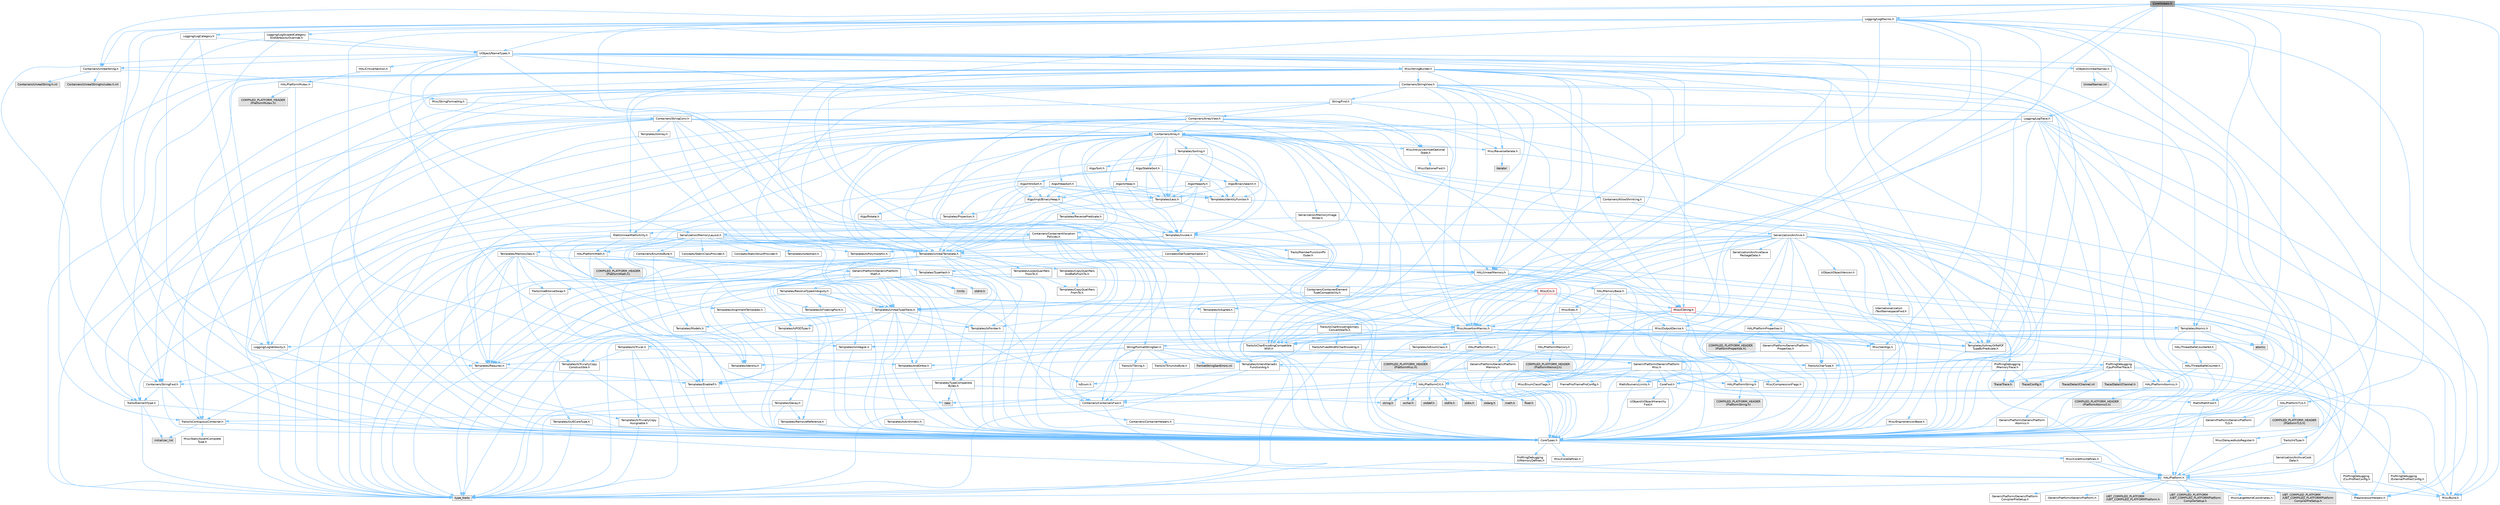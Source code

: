 digraph "CoreGlobals.h"
{
 // INTERACTIVE_SVG=YES
 // LATEX_PDF_SIZE
  bgcolor="transparent";
  edge [fontname=Helvetica,fontsize=10,labelfontname=Helvetica,labelfontsize=10];
  node [fontname=Helvetica,fontsize=10,shape=box,height=0.2,width=0.4];
  Node1 [id="Node000001",label="CoreGlobals.h",height=0.2,width=0.4,color="gray40", fillcolor="grey60", style="filled", fontcolor="black",tooltip=" "];
  Node1 -> Node2 [id="edge1_Node000001_Node000002",color="steelblue1",style="solid",tooltip=" "];
  Node2 [id="Node000002",label="Containers/UnrealString.h",height=0.2,width=0.4,color="grey40", fillcolor="white", style="filled",URL="$d5/dba/UnrealString_8h.html",tooltip=" "];
  Node2 -> Node3 [id="edge2_Node000002_Node000003",color="steelblue1",style="solid",tooltip=" "];
  Node3 [id="Node000003",label="Containers/UnrealStringIncludes.h.inl",height=0.2,width=0.4,color="grey60", fillcolor="#E0E0E0", style="filled",tooltip=" "];
  Node2 -> Node4 [id="edge3_Node000002_Node000004",color="steelblue1",style="solid",tooltip=" "];
  Node4 [id="Node000004",label="Containers/UnrealString.h.inl",height=0.2,width=0.4,color="grey60", fillcolor="#E0E0E0", style="filled",tooltip=" "];
  Node2 -> Node5 [id="edge4_Node000002_Node000005",color="steelblue1",style="solid",tooltip=" "];
  Node5 [id="Node000005",label="Misc/StringFormatArg.h",height=0.2,width=0.4,color="grey40", fillcolor="white", style="filled",URL="$d2/d16/StringFormatArg_8h.html",tooltip=" "];
  Node5 -> Node6 [id="edge5_Node000005_Node000006",color="steelblue1",style="solid",tooltip=" "];
  Node6 [id="Node000006",label="Containers/ContainersFwd.h",height=0.2,width=0.4,color="grey40", fillcolor="white", style="filled",URL="$d4/d0a/ContainersFwd_8h.html",tooltip=" "];
  Node6 -> Node7 [id="edge6_Node000006_Node000007",color="steelblue1",style="solid",tooltip=" "];
  Node7 [id="Node000007",label="HAL/Platform.h",height=0.2,width=0.4,color="grey40", fillcolor="white", style="filled",URL="$d9/dd0/Platform_8h.html",tooltip=" "];
  Node7 -> Node8 [id="edge7_Node000007_Node000008",color="steelblue1",style="solid",tooltip=" "];
  Node8 [id="Node000008",label="Misc/Build.h",height=0.2,width=0.4,color="grey40", fillcolor="white", style="filled",URL="$d3/dbb/Build_8h.html",tooltip=" "];
  Node7 -> Node9 [id="edge8_Node000007_Node000009",color="steelblue1",style="solid",tooltip=" "];
  Node9 [id="Node000009",label="Misc/LargeWorldCoordinates.h",height=0.2,width=0.4,color="grey40", fillcolor="white", style="filled",URL="$d2/dcb/LargeWorldCoordinates_8h.html",tooltip=" "];
  Node7 -> Node10 [id="edge9_Node000007_Node000010",color="steelblue1",style="solid",tooltip=" "];
  Node10 [id="Node000010",label="type_traits",height=0.2,width=0.4,color="grey60", fillcolor="#E0E0E0", style="filled",tooltip=" "];
  Node7 -> Node11 [id="edge10_Node000007_Node000011",color="steelblue1",style="solid",tooltip=" "];
  Node11 [id="Node000011",label="PreprocessorHelpers.h",height=0.2,width=0.4,color="grey40", fillcolor="white", style="filled",URL="$db/ddb/PreprocessorHelpers_8h.html",tooltip=" "];
  Node7 -> Node12 [id="edge11_Node000007_Node000012",color="steelblue1",style="solid",tooltip=" "];
  Node12 [id="Node000012",label="UBT_COMPILED_PLATFORM\l/UBT_COMPILED_PLATFORMPlatform\lCompilerPreSetup.h",height=0.2,width=0.4,color="grey60", fillcolor="#E0E0E0", style="filled",tooltip=" "];
  Node7 -> Node13 [id="edge12_Node000007_Node000013",color="steelblue1",style="solid",tooltip=" "];
  Node13 [id="Node000013",label="GenericPlatform/GenericPlatform\lCompilerPreSetup.h",height=0.2,width=0.4,color="grey40", fillcolor="white", style="filled",URL="$d9/dc8/GenericPlatformCompilerPreSetup_8h.html",tooltip=" "];
  Node7 -> Node14 [id="edge13_Node000007_Node000014",color="steelblue1",style="solid",tooltip=" "];
  Node14 [id="Node000014",label="GenericPlatform/GenericPlatform.h",height=0.2,width=0.4,color="grey40", fillcolor="white", style="filled",URL="$d6/d84/GenericPlatform_8h.html",tooltip=" "];
  Node7 -> Node15 [id="edge14_Node000007_Node000015",color="steelblue1",style="solid",tooltip=" "];
  Node15 [id="Node000015",label="UBT_COMPILED_PLATFORM\l/UBT_COMPILED_PLATFORMPlatform.h",height=0.2,width=0.4,color="grey60", fillcolor="#E0E0E0", style="filled",tooltip=" "];
  Node7 -> Node16 [id="edge15_Node000007_Node000016",color="steelblue1",style="solid",tooltip=" "];
  Node16 [id="Node000016",label="UBT_COMPILED_PLATFORM\l/UBT_COMPILED_PLATFORMPlatform\lCompilerSetup.h",height=0.2,width=0.4,color="grey60", fillcolor="#E0E0E0", style="filled",tooltip=" "];
  Node6 -> Node17 [id="edge16_Node000006_Node000017",color="steelblue1",style="solid",tooltip=" "];
  Node17 [id="Node000017",label="CoreTypes.h",height=0.2,width=0.4,color="grey40", fillcolor="white", style="filled",URL="$dc/dec/CoreTypes_8h.html",tooltip=" "];
  Node17 -> Node7 [id="edge17_Node000017_Node000007",color="steelblue1",style="solid",tooltip=" "];
  Node17 -> Node18 [id="edge18_Node000017_Node000018",color="steelblue1",style="solid",tooltip=" "];
  Node18 [id="Node000018",label="ProfilingDebugging\l/UMemoryDefines.h",height=0.2,width=0.4,color="grey40", fillcolor="white", style="filled",URL="$d2/da2/UMemoryDefines_8h.html",tooltip=" "];
  Node17 -> Node19 [id="edge19_Node000017_Node000019",color="steelblue1",style="solid",tooltip=" "];
  Node19 [id="Node000019",label="Misc/CoreMiscDefines.h",height=0.2,width=0.4,color="grey40", fillcolor="white", style="filled",URL="$da/d38/CoreMiscDefines_8h.html",tooltip=" "];
  Node19 -> Node7 [id="edge20_Node000019_Node000007",color="steelblue1",style="solid",tooltip=" "];
  Node19 -> Node11 [id="edge21_Node000019_Node000011",color="steelblue1",style="solid",tooltip=" "];
  Node17 -> Node20 [id="edge22_Node000017_Node000020",color="steelblue1",style="solid",tooltip=" "];
  Node20 [id="Node000020",label="Misc/CoreDefines.h",height=0.2,width=0.4,color="grey40", fillcolor="white", style="filled",URL="$d3/dd2/CoreDefines_8h.html",tooltip=" "];
  Node6 -> Node21 [id="edge23_Node000006_Node000021",color="steelblue1",style="solid",tooltip=" "];
  Node21 [id="Node000021",label="Traits/IsContiguousContainer.h",height=0.2,width=0.4,color="grey40", fillcolor="white", style="filled",URL="$d5/d3c/IsContiguousContainer_8h.html",tooltip=" "];
  Node21 -> Node17 [id="edge24_Node000021_Node000017",color="steelblue1",style="solid",tooltip=" "];
  Node21 -> Node22 [id="edge25_Node000021_Node000022",color="steelblue1",style="solid",tooltip=" "];
  Node22 [id="Node000022",label="Misc/StaticAssertComplete\lType.h",height=0.2,width=0.4,color="grey40", fillcolor="white", style="filled",URL="$d5/d4e/StaticAssertCompleteType_8h.html",tooltip=" "];
  Node21 -> Node23 [id="edge26_Node000021_Node000023",color="steelblue1",style="solid",tooltip=" "];
  Node23 [id="Node000023",label="initializer_list",height=0.2,width=0.4,color="grey60", fillcolor="#E0E0E0", style="filled",tooltip=" "];
  Node1 -> Node17 [id="edge27_Node000001_Node000017",color="steelblue1",style="solid",tooltip=" "];
  Node1 -> Node24 [id="edge28_Node000001_Node000024",color="steelblue1",style="solid",tooltip=" "];
  Node24 [id="Node000024",label="HAL/PlatformTLS.h",height=0.2,width=0.4,color="grey40", fillcolor="white", style="filled",URL="$d0/def/PlatformTLS_8h.html",tooltip=" "];
  Node24 -> Node17 [id="edge29_Node000024_Node000017",color="steelblue1",style="solid",tooltip=" "];
  Node24 -> Node25 [id="edge30_Node000024_Node000025",color="steelblue1",style="solid",tooltip=" "];
  Node25 [id="Node000025",label="GenericPlatform/GenericPlatform\lTLS.h",height=0.2,width=0.4,color="grey40", fillcolor="white", style="filled",URL="$d3/d3c/GenericPlatformTLS_8h.html",tooltip=" "];
  Node25 -> Node17 [id="edge31_Node000025_Node000017",color="steelblue1",style="solid",tooltip=" "];
  Node24 -> Node26 [id="edge32_Node000024_Node000026",color="steelblue1",style="solid",tooltip=" "];
  Node26 [id="Node000026",label="COMPILED_PLATFORM_HEADER\l(PlatformTLS.h)",height=0.2,width=0.4,color="grey60", fillcolor="#E0E0E0", style="filled",tooltip=" "];
  Node1 -> Node27 [id="edge33_Node000001_Node000027",color="steelblue1",style="solid",tooltip=" "];
  Node27 [id="Node000027",label="Logging/LogMacros.h",height=0.2,width=0.4,color="grey40", fillcolor="white", style="filled",URL="$d0/d16/LogMacros_8h.html",tooltip=" "];
  Node27 -> Node2 [id="edge34_Node000027_Node000002",color="steelblue1",style="solid",tooltip=" "];
  Node27 -> Node17 [id="edge35_Node000027_Node000017",color="steelblue1",style="solid",tooltip=" "];
  Node27 -> Node11 [id="edge36_Node000027_Node000011",color="steelblue1",style="solid",tooltip=" "];
  Node27 -> Node28 [id="edge37_Node000027_Node000028",color="steelblue1",style="solid",tooltip=" "];
  Node28 [id="Node000028",label="Logging/LogCategory.h",height=0.2,width=0.4,color="grey40", fillcolor="white", style="filled",URL="$d9/d36/LogCategory_8h.html",tooltip=" "];
  Node28 -> Node17 [id="edge38_Node000028_Node000017",color="steelblue1",style="solid",tooltip=" "];
  Node28 -> Node29 [id="edge39_Node000028_Node000029",color="steelblue1",style="solid",tooltip=" "];
  Node29 [id="Node000029",label="Logging/LogVerbosity.h",height=0.2,width=0.4,color="grey40", fillcolor="white", style="filled",URL="$d2/d8f/LogVerbosity_8h.html",tooltip=" "];
  Node29 -> Node17 [id="edge40_Node000029_Node000017",color="steelblue1",style="solid",tooltip=" "];
  Node28 -> Node30 [id="edge41_Node000028_Node000030",color="steelblue1",style="solid",tooltip=" "];
  Node30 [id="Node000030",label="UObject/NameTypes.h",height=0.2,width=0.4,color="grey40", fillcolor="white", style="filled",URL="$d6/d35/NameTypes_8h.html",tooltip=" "];
  Node30 -> Node17 [id="edge42_Node000030_Node000017",color="steelblue1",style="solid",tooltip=" "];
  Node30 -> Node31 [id="edge43_Node000030_Node000031",color="steelblue1",style="solid",tooltip=" "];
  Node31 [id="Node000031",label="Misc/AssertionMacros.h",height=0.2,width=0.4,color="grey40", fillcolor="white", style="filled",URL="$d0/dfa/AssertionMacros_8h.html",tooltip=" "];
  Node31 -> Node17 [id="edge44_Node000031_Node000017",color="steelblue1",style="solid",tooltip=" "];
  Node31 -> Node7 [id="edge45_Node000031_Node000007",color="steelblue1",style="solid",tooltip=" "];
  Node31 -> Node32 [id="edge46_Node000031_Node000032",color="steelblue1",style="solid",tooltip=" "];
  Node32 [id="Node000032",label="HAL/PlatformMisc.h",height=0.2,width=0.4,color="grey40", fillcolor="white", style="filled",URL="$d0/df5/PlatformMisc_8h.html",tooltip=" "];
  Node32 -> Node17 [id="edge47_Node000032_Node000017",color="steelblue1",style="solid",tooltip=" "];
  Node32 -> Node33 [id="edge48_Node000032_Node000033",color="steelblue1",style="solid",tooltip=" "];
  Node33 [id="Node000033",label="GenericPlatform/GenericPlatform\lMisc.h",height=0.2,width=0.4,color="grey40", fillcolor="white", style="filled",URL="$db/d9a/GenericPlatformMisc_8h.html",tooltip=" "];
  Node33 -> Node34 [id="edge49_Node000033_Node000034",color="steelblue1",style="solid",tooltip=" "];
  Node34 [id="Node000034",label="Containers/StringFwd.h",height=0.2,width=0.4,color="grey40", fillcolor="white", style="filled",URL="$df/d37/StringFwd_8h.html",tooltip=" "];
  Node34 -> Node17 [id="edge50_Node000034_Node000017",color="steelblue1",style="solid",tooltip=" "];
  Node34 -> Node35 [id="edge51_Node000034_Node000035",color="steelblue1",style="solid",tooltip=" "];
  Node35 [id="Node000035",label="Traits/ElementType.h",height=0.2,width=0.4,color="grey40", fillcolor="white", style="filled",URL="$d5/d4f/ElementType_8h.html",tooltip=" "];
  Node35 -> Node7 [id="edge52_Node000035_Node000007",color="steelblue1",style="solid",tooltip=" "];
  Node35 -> Node23 [id="edge53_Node000035_Node000023",color="steelblue1",style="solid",tooltip=" "];
  Node35 -> Node10 [id="edge54_Node000035_Node000010",color="steelblue1",style="solid",tooltip=" "];
  Node34 -> Node21 [id="edge55_Node000034_Node000021",color="steelblue1",style="solid",tooltip=" "];
  Node33 -> Node36 [id="edge56_Node000033_Node000036",color="steelblue1",style="solid",tooltip=" "];
  Node36 [id="Node000036",label="CoreFwd.h",height=0.2,width=0.4,color="grey40", fillcolor="white", style="filled",URL="$d1/d1e/CoreFwd_8h.html",tooltip=" "];
  Node36 -> Node17 [id="edge57_Node000036_Node000017",color="steelblue1",style="solid",tooltip=" "];
  Node36 -> Node6 [id="edge58_Node000036_Node000006",color="steelblue1",style="solid",tooltip=" "];
  Node36 -> Node37 [id="edge59_Node000036_Node000037",color="steelblue1",style="solid",tooltip=" "];
  Node37 [id="Node000037",label="Math/MathFwd.h",height=0.2,width=0.4,color="grey40", fillcolor="white", style="filled",URL="$d2/d10/MathFwd_8h.html",tooltip=" "];
  Node37 -> Node7 [id="edge60_Node000037_Node000007",color="steelblue1",style="solid",tooltip=" "];
  Node36 -> Node38 [id="edge61_Node000036_Node000038",color="steelblue1",style="solid",tooltip=" "];
  Node38 [id="Node000038",label="UObject/UObjectHierarchy\lFwd.h",height=0.2,width=0.4,color="grey40", fillcolor="white", style="filled",URL="$d3/d13/UObjectHierarchyFwd_8h.html",tooltip=" "];
  Node33 -> Node17 [id="edge62_Node000033_Node000017",color="steelblue1",style="solid",tooltip=" "];
  Node33 -> Node39 [id="edge63_Node000033_Node000039",color="steelblue1",style="solid",tooltip=" "];
  Node39 [id="Node000039",label="FramePro/FrameProConfig.h",height=0.2,width=0.4,color="grey40", fillcolor="white", style="filled",URL="$d7/d90/FrameProConfig_8h.html",tooltip=" "];
  Node33 -> Node40 [id="edge64_Node000033_Node000040",color="steelblue1",style="solid",tooltip=" "];
  Node40 [id="Node000040",label="HAL/PlatformCrt.h",height=0.2,width=0.4,color="grey40", fillcolor="white", style="filled",URL="$d8/d75/PlatformCrt_8h.html",tooltip=" "];
  Node40 -> Node41 [id="edge65_Node000040_Node000041",color="steelblue1",style="solid",tooltip=" "];
  Node41 [id="Node000041",label="new",height=0.2,width=0.4,color="grey60", fillcolor="#E0E0E0", style="filled",tooltip=" "];
  Node40 -> Node42 [id="edge66_Node000040_Node000042",color="steelblue1",style="solid",tooltip=" "];
  Node42 [id="Node000042",label="wchar.h",height=0.2,width=0.4,color="grey60", fillcolor="#E0E0E0", style="filled",tooltip=" "];
  Node40 -> Node43 [id="edge67_Node000040_Node000043",color="steelblue1",style="solid",tooltip=" "];
  Node43 [id="Node000043",label="stddef.h",height=0.2,width=0.4,color="grey60", fillcolor="#E0E0E0", style="filled",tooltip=" "];
  Node40 -> Node44 [id="edge68_Node000040_Node000044",color="steelblue1",style="solid",tooltip=" "];
  Node44 [id="Node000044",label="stdlib.h",height=0.2,width=0.4,color="grey60", fillcolor="#E0E0E0", style="filled",tooltip=" "];
  Node40 -> Node45 [id="edge69_Node000040_Node000045",color="steelblue1",style="solid",tooltip=" "];
  Node45 [id="Node000045",label="stdio.h",height=0.2,width=0.4,color="grey60", fillcolor="#E0E0E0", style="filled",tooltip=" "];
  Node40 -> Node46 [id="edge70_Node000040_Node000046",color="steelblue1",style="solid",tooltip=" "];
  Node46 [id="Node000046",label="stdarg.h",height=0.2,width=0.4,color="grey60", fillcolor="#E0E0E0", style="filled",tooltip=" "];
  Node40 -> Node47 [id="edge71_Node000040_Node000047",color="steelblue1",style="solid",tooltip=" "];
  Node47 [id="Node000047",label="math.h",height=0.2,width=0.4,color="grey60", fillcolor="#E0E0E0", style="filled",tooltip=" "];
  Node40 -> Node48 [id="edge72_Node000040_Node000048",color="steelblue1",style="solid",tooltip=" "];
  Node48 [id="Node000048",label="float.h",height=0.2,width=0.4,color="grey60", fillcolor="#E0E0E0", style="filled",tooltip=" "];
  Node40 -> Node49 [id="edge73_Node000040_Node000049",color="steelblue1",style="solid",tooltip=" "];
  Node49 [id="Node000049",label="string.h",height=0.2,width=0.4,color="grey60", fillcolor="#E0E0E0", style="filled",tooltip=" "];
  Node33 -> Node50 [id="edge74_Node000033_Node000050",color="steelblue1",style="solid",tooltip=" "];
  Node50 [id="Node000050",label="Math/NumericLimits.h",height=0.2,width=0.4,color="grey40", fillcolor="white", style="filled",URL="$df/d1b/NumericLimits_8h.html",tooltip=" "];
  Node50 -> Node17 [id="edge75_Node000050_Node000017",color="steelblue1",style="solid",tooltip=" "];
  Node33 -> Node51 [id="edge76_Node000033_Node000051",color="steelblue1",style="solid",tooltip=" "];
  Node51 [id="Node000051",label="Misc/CompressionFlags.h",height=0.2,width=0.4,color="grey40", fillcolor="white", style="filled",URL="$d9/d76/CompressionFlags_8h.html",tooltip=" "];
  Node33 -> Node52 [id="edge77_Node000033_Node000052",color="steelblue1",style="solid",tooltip=" "];
  Node52 [id="Node000052",label="Misc/EnumClassFlags.h",height=0.2,width=0.4,color="grey40", fillcolor="white", style="filled",URL="$d8/de7/EnumClassFlags_8h.html",tooltip=" "];
  Node33 -> Node53 [id="edge78_Node000033_Node000053",color="steelblue1",style="solid",tooltip=" "];
  Node53 [id="Node000053",label="ProfilingDebugging\l/CsvProfilerConfig.h",height=0.2,width=0.4,color="grey40", fillcolor="white", style="filled",URL="$d3/d88/CsvProfilerConfig_8h.html",tooltip=" "];
  Node53 -> Node8 [id="edge79_Node000053_Node000008",color="steelblue1",style="solid",tooltip=" "];
  Node33 -> Node54 [id="edge80_Node000033_Node000054",color="steelblue1",style="solid",tooltip=" "];
  Node54 [id="Node000054",label="ProfilingDebugging\l/ExternalProfilerConfig.h",height=0.2,width=0.4,color="grey40", fillcolor="white", style="filled",URL="$d3/dbb/ExternalProfilerConfig_8h.html",tooltip=" "];
  Node54 -> Node8 [id="edge81_Node000054_Node000008",color="steelblue1",style="solid",tooltip=" "];
  Node32 -> Node55 [id="edge82_Node000032_Node000055",color="steelblue1",style="solid",tooltip=" "];
  Node55 [id="Node000055",label="COMPILED_PLATFORM_HEADER\l(PlatformMisc.h)",height=0.2,width=0.4,color="grey60", fillcolor="#E0E0E0", style="filled",tooltip=" "];
  Node32 -> Node56 [id="edge83_Node000032_Node000056",color="steelblue1",style="solid",tooltip=" "];
  Node56 [id="Node000056",label="ProfilingDebugging\l/CpuProfilerTrace.h",height=0.2,width=0.4,color="grey40", fillcolor="white", style="filled",URL="$da/dcb/CpuProfilerTrace_8h.html",tooltip=" "];
  Node56 -> Node17 [id="edge84_Node000056_Node000017",color="steelblue1",style="solid",tooltip=" "];
  Node56 -> Node6 [id="edge85_Node000056_Node000006",color="steelblue1",style="solid",tooltip=" "];
  Node56 -> Node57 [id="edge86_Node000056_Node000057",color="steelblue1",style="solid",tooltip=" "];
  Node57 [id="Node000057",label="HAL/PlatformAtomics.h",height=0.2,width=0.4,color="grey40", fillcolor="white", style="filled",URL="$d3/d36/PlatformAtomics_8h.html",tooltip=" "];
  Node57 -> Node17 [id="edge87_Node000057_Node000017",color="steelblue1",style="solid",tooltip=" "];
  Node57 -> Node58 [id="edge88_Node000057_Node000058",color="steelblue1",style="solid",tooltip=" "];
  Node58 [id="Node000058",label="GenericPlatform/GenericPlatform\lAtomics.h",height=0.2,width=0.4,color="grey40", fillcolor="white", style="filled",URL="$da/d72/GenericPlatformAtomics_8h.html",tooltip=" "];
  Node58 -> Node17 [id="edge89_Node000058_Node000017",color="steelblue1",style="solid",tooltip=" "];
  Node57 -> Node59 [id="edge90_Node000057_Node000059",color="steelblue1",style="solid",tooltip=" "];
  Node59 [id="Node000059",label="COMPILED_PLATFORM_HEADER\l(PlatformAtomics.h)",height=0.2,width=0.4,color="grey60", fillcolor="#E0E0E0", style="filled",tooltip=" "];
  Node56 -> Node11 [id="edge91_Node000056_Node000011",color="steelblue1",style="solid",tooltip=" "];
  Node56 -> Node8 [id="edge92_Node000056_Node000008",color="steelblue1",style="solid",tooltip=" "];
  Node56 -> Node60 [id="edge93_Node000056_Node000060",color="steelblue1",style="solid",tooltip=" "];
  Node60 [id="Node000060",label="Trace/Config.h",height=0.2,width=0.4,color="grey60", fillcolor="#E0E0E0", style="filled",tooltip=" "];
  Node56 -> Node61 [id="edge94_Node000056_Node000061",color="steelblue1",style="solid",tooltip=" "];
  Node61 [id="Node000061",label="Trace/Detail/Channel.h",height=0.2,width=0.4,color="grey60", fillcolor="#E0E0E0", style="filled",tooltip=" "];
  Node56 -> Node62 [id="edge95_Node000056_Node000062",color="steelblue1",style="solid",tooltip=" "];
  Node62 [id="Node000062",label="Trace/Detail/Channel.inl",height=0.2,width=0.4,color="grey60", fillcolor="#E0E0E0", style="filled",tooltip=" "];
  Node56 -> Node63 [id="edge96_Node000056_Node000063",color="steelblue1",style="solid",tooltip=" "];
  Node63 [id="Node000063",label="Trace/Trace.h",height=0.2,width=0.4,color="grey60", fillcolor="#E0E0E0", style="filled",tooltip=" "];
  Node31 -> Node11 [id="edge97_Node000031_Node000011",color="steelblue1",style="solid",tooltip=" "];
  Node31 -> Node64 [id="edge98_Node000031_Node000064",color="steelblue1",style="solid",tooltip=" "];
  Node64 [id="Node000064",label="Templates/EnableIf.h",height=0.2,width=0.4,color="grey40", fillcolor="white", style="filled",URL="$d7/d60/EnableIf_8h.html",tooltip=" "];
  Node64 -> Node17 [id="edge99_Node000064_Node000017",color="steelblue1",style="solid",tooltip=" "];
  Node31 -> Node65 [id="edge100_Node000031_Node000065",color="steelblue1",style="solid",tooltip=" "];
  Node65 [id="Node000065",label="Templates/IsArrayOrRefOf\lTypeByPredicate.h",height=0.2,width=0.4,color="grey40", fillcolor="white", style="filled",URL="$d6/da1/IsArrayOrRefOfTypeByPredicate_8h.html",tooltip=" "];
  Node65 -> Node17 [id="edge101_Node000065_Node000017",color="steelblue1",style="solid",tooltip=" "];
  Node31 -> Node66 [id="edge102_Node000031_Node000066",color="steelblue1",style="solid",tooltip=" "];
  Node66 [id="Node000066",label="Templates/IsValidVariadic\lFunctionArg.h",height=0.2,width=0.4,color="grey40", fillcolor="white", style="filled",URL="$d0/dc8/IsValidVariadicFunctionArg_8h.html",tooltip=" "];
  Node66 -> Node17 [id="edge103_Node000066_Node000017",color="steelblue1",style="solid",tooltip=" "];
  Node66 -> Node67 [id="edge104_Node000066_Node000067",color="steelblue1",style="solid",tooltip=" "];
  Node67 [id="Node000067",label="IsEnum.h",height=0.2,width=0.4,color="grey40", fillcolor="white", style="filled",URL="$d4/de5/IsEnum_8h.html",tooltip=" "];
  Node66 -> Node10 [id="edge105_Node000066_Node000010",color="steelblue1",style="solid",tooltip=" "];
  Node31 -> Node68 [id="edge106_Node000031_Node000068",color="steelblue1",style="solid",tooltip=" "];
  Node68 [id="Node000068",label="Traits/IsCharEncodingCompatible\lWith.h",height=0.2,width=0.4,color="grey40", fillcolor="white", style="filled",URL="$df/dd1/IsCharEncodingCompatibleWith_8h.html",tooltip=" "];
  Node68 -> Node10 [id="edge107_Node000068_Node000010",color="steelblue1",style="solid",tooltip=" "];
  Node68 -> Node69 [id="edge108_Node000068_Node000069",color="steelblue1",style="solid",tooltip=" "];
  Node69 [id="Node000069",label="Traits/IsCharType.h",height=0.2,width=0.4,color="grey40", fillcolor="white", style="filled",URL="$db/d51/IsCharType_8h.html",tooltip=" "];
  Node69 -> Node17 [id="edge109_Node000069_Node000017",color="steelblue1",style="solid",tooltip=" "];
  Node31 -> Node70 [id="edge110_Node000031_Node000070",color="steelblue1",style="solid",tooltip=" "];
  Node70 [id="Node000070",label="Misc/VarArgs.h",height=0.2,width=0.4,color="grey40", fillcolor="white", style="filled",URL="$d5/d6f/VarArgs_8h.html",tooltip=" "];
  Node70 -> Node17 [id="edge111_Node000070_Node000017",color="steelblue1",style="solid",tooltip=" "];
  Node31 -> Node71 [id="edge112_Node000031_Node000071",color="steelblue1",style="solid",tooltip=" "];
  Node71 [id="Node000071",label="String/FormatStringSan.h",height=0.2,width=0.4,color="grey40", fillcolor="white", style="filled",URL="$d3/d8b/FormatStringSan_8h.html",tooltip=" "];
  Node71 -> Node10 [id="edge113_Node000071_Node000010",color="steelblue1",style="solid",tooltip=" "];
  Node71 -> Node17 [id="edge114_Node000071_Node000017",color="steelblue1",style="solid",tooltip=" "];
  Node71 -> Node72 [id="edge115_Node000071_Node000072",color="steelblue1",style="solid",tooltip=" "];
  Node72 [id="Node000072",label="Templates/Requires.h",height=0.2,width=0.4,color="grey40", fillcolor="white", style="filled",URL="$dc/d96/Requires_8h.html",tooltip=" "];
  Node72 -> Node64 [id="edge116_Node000072_Node000064",color="steelblue1",style="solid",tooltip=" "];
  Node72 -> Node10 [id="edge117_Node000072_Node000010",color="steelblue1",style="solid",tooltip=" "];
  Node71 -> Node73 [id="edge118_Node000071_Node000073",color="steelblue1",style="solid",tooltip=" "];
  Node73 [id="Node000073",label="Templates/Identity.h",height=0.2,width=0.4,color="grey40", fillcolor="white", style="filled",URL="$d0/dd5/Identity_8h.html",tooltip=" "];
  Node71 -> Node66 [id="edge119_Node000071_Node000066",color="steelblue1",style="solid",tooltip=" "];
  Node71 -> Node69 [id="edge120_Node000071_Node000069",color="steelblue1",style="solid",tooltip=" "];
  Node71 -> Node74 [id="edge121_Node000071_Node000074",color="steelblue1",style="solid",tooltip=" "];
  Node74 [id="Node000074",label="Traits/IsTEnumAsByte.h",height=0.2,width=0.4,color="grey40", fillcolor="white", style="filled",URL="$d1/de6/IsTEnumAsByte_8h.html",tooltip=" "];
  Node71 -> Node75 [id="edge122_Node000071_Node000075",color="steelblue1",style="solid",tooltip=" "];
  Node75 [id="Node000075",label="Traits/IsTString.h",height=0.2,width=0.4,color="grey40", fillcolor="white", style="filled",URL="$d0/df8/IsTString_8h.html",tooltip=" "];
  Node75 -> Node6 [id="edge123_Node000075_Node000006",color="steelblue1",style="solid",tooltip=" "];
  Node71 -> Node6 [id="edge124_Node000071_Node000006",color="steelblue1",style="solid",tooltip=" "];
  Node71 -> Node76 [id="edge125_Node000071_Node000076",color="steelblue1",style="solid",tooltip=" "];
  Node76 [id="Node000076",label="FormatStringSanErrors.inl",height=0.2,width=0.4,color="grey60", fillcolor="#E0E0E0", style="filled",tooltip=" "];
  Node31 -> Node77 [id="edge126_Node000031_Node000077",color="steelblue1",style="solid",tooltip=" "];
  Node77 [id="Node000077",label="atomic",height=0.2,width=0.4,color="grey60", fillcolor="#E0E0E0", style="filled",tooltip=" "];
  Node30 -> Node78 [id="edge127_Node000030_Node000078",color="steelblue1",style="solid",tooltip=" "];
  Node78 [id="Node000078",label="HAL/UnrealMemory.h",height=0.2,width=0.4,color="grey40", fillcolor="white", style="filled",URL="$d9/d96/UnrealMemory_8h.html",tooltip=" "];
  Node78 -> Node17 [id="edge128_Node000078_Node000017",color="steelblue1",style="solid",tooltip=" "];
  Node78 -> Node79 [id="edge129_Node000078_Node000079",color="steelblue1",style="solid",tooltip=" "];
  Node79 [id="Node000079",label="GenericPlatform/GenericPlatform\lMemory.h",height=0.2,width=0.4,color="grey40", fillcolor="white", style="filled",URL="$dd/d22/GenericPlatformMemory_8h.html",tooltip=" "];
  Node79 -> Node36 [id="edge130_Node000079_Node000036",color="steelblue1",style="solid",tooltip=" "];
  Node79 -> Node17 [id="edge131_Node000079_Node000017",color="steelblue1",style="solid",tooltip=" "];
  Node79 -> Node80 [id="edge132_Node000079_Node000080",color="steelblue1",style="solid",tooltip=" "];
  Node80 [id="Node000080",label="HAL/PlatformString.h",height=0.2,width=0.4,color="grey40", fillcolor="white", style="filled",URL="$db/db5/PlatformString_8h.html",tooltip=" "];
  Node80 -> Node17 [id="edge133_Node000080_Node000017",color="steelblue1",style="solid",tooltip=" "];
  Node80 -> Node81 [id="edge134_Node000080_Node000081",color="steelblue1",style="solid",tooltip=" "];
  Node81 [id="Node000081",label="COMPILED_PLATFORM_HEADER\l(PlatformString.h)",height=0.2,width=0.4,color="grey60", fillcolor="#E0E0E0", style="filled",tooltip=" "];
  Node79 -> Node49 [id="edge135_Node000079_Node000049",color="steelblue1",style="solid",tooltip=" "];
  Node79 -> Node42 [id="edge136_Node000079_Node000042",color="steelblue1",style="solid",tooltip=" "];
  Node78 -> Node82 [id="edge137_Node000078_Node000082",color="steelblue1",style="solid",tooltip=" "];
  Node82 [id="Node000082",label="HAL/MemoryBase.h",height=0.2,width=0.4,color="grey40", fillcolor="white", style="filled",URL="$d6/d9f/MemoryBase_8h.html",tooltip=" "];
  Node82 -> Node17 [id="edge138_Node000082_Node000017",color="steelblue1",style="solid",tooltip=" "];
  Node82 -> Node57 [id="edge139_Node000082_Node000057",color="steelblue1",style="solid",tooltip=" "];
  Node82 -> Node40 [id="edge140_Node000082_Node000040",color="steelblue1",style="solid",tooltip=" "];
  Node82 -> Node83 [id="edge141_Node000082_Node000083",color="steelblue1",style="solid",tooltip=" "];
  Node83 [id="Node000083",label="Misc/Exec.h",height=0.2,width=0.4,color="grey40", fillcolor="white", style="filled",URL="$de/ddb/Exec_8h.html",tooltip=" "];
  Node83 -> Node17 [id="edge142_Node000083_Node000017",color="steelblue1",style="solid",tooltip=" "];
  Node83 -> Node31 [id="edge143_Node000083_Node000031",color="steelblue1",style="solid",tooltip=" "];
  Node82 -> Node84 [id="edge144_Node000082_Node000084",color="steelblue1",style="solid",tooltip=" "];
  Node84 [id="Node000084",label="Misc/OutputDevice.h",height=0.2,width=0.4,color="grey40", fillcolor="white", style="filled",URL="$d7/d32/OutputDevice_8h.html",tooltip=" "];
  Node84 -> Node36 [id="edge145_Node000084_Node000036",color="steelblue1",style="solid",tooltip=" "];
  Node84 -> Node17 [id="edge146_Node000084_Node000017",color="steelblue1",style="solid",tooltip=" "];
  Node84 -> Node29 [id="edge147_Node000084_Node000029",color="steelblue1",style="solid",tooltip=" "];
  Node84 -> Node70 [id="edge148_Node000084_Node000070",color="steelblue1",style="solid",tooltip=" "];
  Node84 -> Node65 [id="edge149_Node000084_Node000065",color="steelblue1",style="solid",tooltip=" "];
  Node84 -> Node66 [id="edge150_Node000084_Node000066",color="steelblue1",style="solid",tooltip=" "];
  Node84 -> Node68 [id="edge151_Node000084_Node000068",color="steelblue1",style="solid",tooltip=" "];
  Node82 -> Node85 [id="edge152_Node000082_Node000085",color="steelblue1",style="solid",tooltip=" "];
  Node85 [id="Node000085",label="Templates/Atomic.h",height=0.2,width=0.4,color="grey40", fillcolor="white", style="filled",URL="$d3/d91/Atomic_8h.html",tooltip=" "];
  Node85 -> Node86 [id="edge153_Node000085_Node000086",color="steelblue1",style="solid",tooltip=" "];
  Node86 [id="Node000086",label="HAL/ThreadSafeCounter.h",height=0.2,width=0.4,color="grey40", fillcolor="white", style="filled",URL="$dc/dc9/ThreadSafeCounter_8h.html",tooltip=" "];
  Node86 -> Node17 [id="edge154_Node000086_Node000017",color="steelblue1",style="solid",tooltip=" "];
  Node86 -> Node57 [id="edge155_Node000086_Node000057",color="steelblue1",style="solid",tooltip=" "];
  Node85 -> Node87 [id="edge156_Node000085_Node000087",color="steelblue1",style="solid",tooltip=" "];
  Node87 [id="Node000087",label="HAL/ThreadSafeCounter64.h",height=0.2,width=0.4,color="grey40", fillcolor="white", style="filled",URL="$d0/d12/ThreadSafeCounter64_8h.html",tooltip=" "];
  Node87 -> Node17 [id="edge157_Node000087_Node000017",color="steelblue1",style="solid",tooltip=" "];
  Node87 -> Node86 [id="edge158_Node000087_Node000086",color="steelblue1",style="solid",tooltip=" "];
  Node85 -> Node88 [id="edge159_Node000085_Node000088",color="steelblue1",style="solid",tooltip=" "];
  Node88 [id="Node000088",label="Templates/IsIntegral.h",height=0.2,width=0.4,color="grey40", fillcolor="white", style="filled",URL="$da/d64/IsIntegral_8h.html",tooltip=" "];
  Node88 -> Node17 [id="edge160_Node000088_Node000017",color="steelblue1",style="solid",tooltip=" "];
  Node85 -> Node89 [id="edge161_Node000085_Node000089",color="steelblue1",style="solid",tooltip=" "];
  Node89 [id="Node000089",label="Templates/IsTrivial.h",height=0.2,width=0.4,color="grey40", fillcolor="white", style="filled",URL="$da/d4c/IsTrivial_8h.html",tooltip=" "];
  Node89 -> Node90 [id="edge162_Node000089_Node000090",color="steelblue1",style="solid",tooltip=" "];
  Node90 [id="Node000090",label="Templates/AndOrNot.h",height=0.2,width=0.4,color="grey40", fillcolor="white", style="filled",URL="$db/d0a/AndOrNot_8h.html",tooltip=" "];
  Node90 -> Node17 [id="edge163_Node000090_Node000017",color="steelblue1",style="solid",tooltip=" "];
  Node89 -> Node91 [id="edge164_Node000089_Node000091",color="steelblue1",style="solid",tooltip=" "];
  Node91 [id="Node000091",label="Templates/IsTriviallyCopy\lConstructible.h",height=0.2,width=0.4,color="grey40", fillcolor="white", style="filled",URL="$d3/d78/IsTriviallyCopyConstructible_8h.html",tooltip=" "];
  Node91 -> Node17 [id="edge165_Node000091_Node000017",color="steelblue1",style="solid",tooltip=" "];
  Node91 -> Node10 [id="edge166_Node000091_Node000010",color="steelblue1",style="solid",tooltip=" "];
  Node89 -> Node92 [id="edge167_Node000089_Node000092",color="steelblue1",style="solid",tooltip=" "];
  Node92 [id="Node000092",label="Templates/IsTriviallyCopy\lAssignable.h",height=0.2,width=0.4,color="grey40", fillcolor="white", style="filled",URL="$d2/df2/IsTriviallyCopyAssignable_8h.html",tooltip=" "];
  Node92 -> Node17 [id="edge168_Node000092_Node000017",color="steelblue1",style="solid",tooltip=" "];
  Node92 -> Node10 [id="edge169_Node000092_Node000010",color="steelblue1",style="solid",tooltip=" "];
  Node89 -> Node10 [id="edge170_Node000089_Node000010",color="steelblue1",style="solid",tooltip=" "];
  Node85 -> Node93 [id="edge171_Node000085_Node000093",color="steelblue1",style="solid",tooltip=" "];
  Node93 [id="Node000093",label="Traits/IntType.h",height=0.2,width=0.4,color="grey40", fillcolor="white", style="filled",URL="$d7/deb/IntType_8h.html",tooltip=" "];
  Node93 -> Node7 [id="edge172_Node000093_Node000007",color="steelblue1",style="solid",tooltip=" "];
  Node85 -> Node77 [id="edge173_Node000085_Node000077",color="steelblue1",style="solid",tooltip=" "];
  Node78 -> Node94 [id="edge174_Node000078_Node000094",color="steelblue1",style="solid",tooltip=" "];
  Node94 [id="Node000094",label="HAL/PlatformMemory.h",height=0.2,width=0.4,color="grey40", fillcolor="white", style="filled",URL="$de/d68/PlatformMemory_8h.html",tooltip=" "];
  Node94 -> Node17 [id="edge175_Node000094_Node000017",color="steelblue1",style="solid",tooltip=" "];
  Node94 -> Node79 [id="edge176_Node000094_Node000079",color="steelblue1",style="solid",tooltip=" "];
  Node94 -> Node95 [id="edge177_Node000094_Node000095",color="steelblue1",style="solid",tooltip=" "];
  Node95 [id="Node000095",label="COMPILED_PLATFORM_HEADER\l(PlatformMemory.h)",height=0.2,width=0.4,color="grey60", fillcolor="#E0E0E0", style="filled",tooltip=" "];
  Node78 -> Node96 [id="edge178_Node000078_Node000096",color="steelblue1",style="solid",tooltip=" "];
  Node96 [id="Node000096",label="ProfilingDebugging\l/MemoryTrace.h",height=0.2,width=0.4,color="grey40", fillcolor="white", style="filled",URL="$da/dd7/MemoryTrace_8h.html",tooltip=" "];
  Node96 -> Node7 [id="edge179_Node000096_Node000007",color="steelblue1",style="solid",tooltip=" "];
  Node96 -> Node52 [id="edge180_Node000096_Node000052",color="steelblue1",style="solid",tooltip=" "];
  Node96 -> Node60 [id="edge181_Node000096_Node000060",color="steelblue1",style="solid",tooltip=" "];
  Node96 -> Node63 [id="edge182_Node000096_Node000063",color="steelblue1",style="solid",tooltip=" "];
  Node78 -> Node97 [id="edge183_Node000078_Node000097",color="steelblue1",style="solid",tooltip=" "];
  Node97 [id="Node000097",label="Templates/IsPointer.h",height=0.2,width=0.4,color="grey40", fillcolor="white", style="filled",URL="$d7/d05/IsPointer_8h.html",tooltip=" "];
  Node97 -> Node17 [id="edge184_Node000097_Node000017",color="steelblue1",style="solid",tooltip=" "];
  Node30 -> Node98 [id="edge185_Node000030_Node000098",color="steelblue1",style="solid",tooltip=" "];
  Node98 [id="Node000098",label="Templates/UnrealTypeTraits.h",height=0.2,width=0.4,color="grey40", fillcolor="white", style="filled",URL="$d2/d2d/UnrealTypeTraits_8h.html",tooltip=" "];
  Node98 -> Node17 [id="edge186_Node000098_Node000017",color="steelblue1",style="solid",tooltip=" "];
  Node98 -> Node97 [id="edge187_Node000098_Node000097",color="steelblue1",style="solid",tooltip=" "];
  Node98 -> Node31 [id="edge188_Node000098_Node000031",color="steelblue1",style="solid",tooltip=" "];
  Node98 -> Node90 [id="edge189_Node000098_Node000090",color="steelblue1",style="solid",tooltip=" "];
  Node98 -> Node64 [id="edge190_Node000098_Node000064",color="steelblue1",style="solid",tooltip=" "];
  Node98 -> Node99 [id="edge191_Node000098_Node000099",color="steelblue1",style="solid",tooltip=" "];
  Node99 [id="Node000099",label="Templates/IsArithmetic.h",height=0.2,width=0.4,color="grey40", fillcolor="white", style="filled",URL="$d2/d5d/IsArithmetic_8h.html",tooltip=" "];
  Node99 -> Node17 [id="edge192_Node000099_Node000017",color="steelblue1",style="solid",tooltip=" "];
  Node98 -> Node67 [id="edge193_Node000098_Node000067",color="steelblue1",style="solid",tooltip=" "];
  Node98 -> Node100 [id="edge194_Node000098_Node000100",color="steelblue1",style="solid",tooltip=" "];
  Node100 [id="Node000100",label="Templates/Models.h",height=0.2,width=0.4,color="grey40", fillcolor="white", style="filled",URL="$d3/d0c/Models_8h.html",tooltip=" "];
  Node100 -> Node73 [id="edge195_Node000100_Node000073",color="steelblue1",style="solid",tooltip=" "];
  Node98 -> Node101 [id="edge196_Node000098_Node000101",color="steelblue1",style="solid",tooltip=" "];
  Node101 [id="Node000101",label="Templates/IsPODType.h",height=0.2,width=0.4,color="grey40", fillcolor="white", style="filled",URL="$d7/db1/IsPODType_8h.html",tooltip=" "];
  Node101 -> Node17 [id="edge197_Node000101_Node000017",color="steelblue1",style="solid",tooltip=" "];
  Node98 -> Node102 [id="edge198_Node000098_Node000102",color="steelblue1",style="solid",tooltip=" "];
  Node102 [id="Node000102",label="Templates/IsUECoreType.h",height=0.2,width=0.4,color="grey40", fillcolor="white", style="filled",URL="$d1/db8/IsUECoreType_8h.html",tooltip=" "];
  Node102 -> Node17 [id="edge199_Node000102_Node000017",color="steelblue1",style="solid",tooltip=" "];
  Node102 -> Node10 [id="edge200_Node000102_Node000010",color="steelblue1",style="solid",tooltip=" "];
  Node98 -> Node91 [id="edge201_Node000098_Node000091",color="steelblue1",style="solid",tooltip=" "];
  Node30 -> Node103 [id="edge202_Node000030_Node000103",color="steelblue1",style="solid",tooltip=" "];
  Node103 [id="Node000103",label="Templates/UnrealTemplate.h",height=0.2,width=0.4,color="grey40", fillcolor="white", style="filled",URL="$d4/d24/UnrealTemplate_8h.html",tooltip=" "];
  Node103 -> Node17 [id="edge203_Node000103_Node000017",color="steelblue1",style="solid",tooltip=" "];
  Node103 -> Node97 [id="edge204_Node000103_Node000097",color="steelblue1",style="solid",tooltip=" "];
  Node103 -> Node78 [id="edge205_Node000103_Node000078",color="steelblue1",style="solid",tooltip=" "];
  Node103 -> Node104 [id="edge206_Node000103_Node000104",color="steelblue1",style="solid",tooltip=" "];
  Node104 [id="Node000104",label="Templates/CopyQualifiers\lAndRefsFromTo.h",height=0.2,width=0.4,color="grey40", fillcolor="white", style="filled",URL="$d3/db3/CopyQualifiersAndRefsFromTo_8h.html",tooltip=" "];
  Node104 -> Node105 [id="edge207_Node000104_Node000105",color="steelblue1",style="solid",tooltip=" "];
  Node105 [id="Node000105",label="Templates/CopyQualifiers\lFromTo.h",height=0.2,width=0.4,color="grey40", fillcolor="white", style="filled",URL="$d5/db4/CopyQualifiersFromTo_8h.html",tooltip=" "];
  Node103 -> Node98 [id="edge208_Node000103_Node000098",color="steelblue1",style="solid",tooltip=" "];
  Node103 -> Node106 [id="edge209_Node000103_Node000106",color="steelblue1",style="solid",tooltip=" "];
  Node106 [id="Node000106",label="Templates/RemoveReference.h",height=0.2,width=0.4,color="grey40", fillcolor="white", style="filled",URL="$da/dbe/RemoveReference_8h.html",tooltip=" "];
  Node106 -> Node17 [id="edge210_Node000106_Node000017",color="steelblue1",style="solid",tooltip=" "];
  Node103 -> Node72 [id="edge211_Node000103_Node000072",color="steelblue1",style="solid",tooltip=" "];
  Node103 -> Node107 [id="edge212_Node000103_Node000107",color="steelblue1",style="solid",tooltip=" "];
  Node107 [id="Node000107",label="Templates/TypeCompatible\lBytes.h",height=0.2,width=0.4,color="grey40", fillcolor="white", style="filled",URL="$df/d0a/TypeCompatibleBytes_8h.html",tooltip=" "];
  Node107 -> Node17 [id="edge213_Node000107_Node000017",color="steelblue1",style="solid",tooltip=" "];
  Node107 -> Node49 [id="edge214_Node000107_Node000049",color="steelblue1",style="solid",tooltip=" "];
  Node107 -> Node41 [id="edge215_Node000107_Node000041",color="steelblue1",style="solid",tooltip=" "];
  Node107 -> Node10 [id="edge216_Node000107_Node000010",color="steelblue1",style="solid",tooltip=" "];
  Node103 -> Node73 [id="edge217_Node000103_Node000073",color="steelblue1",style="solid",tooltip=" "];
  Node103 -> Node21 [id="edge218_Node000103_Node000021",color="steelblue1",style="solid",tooltip=" "];
  Node103 -> Node108 [id="edge219_Node000103_Node000108",color="steelblue1",style="solid",tooltip=" "];
  Node108 [id="Node000108",label="Traits/UseBitwiseSwap.h",height=0.2,width=0.4,color="grey40", fillcolor="white", style="filled",URL="$db/df3/UseBitwiseSwap_8h.html",tooltip=" "];
  Node108 -> Node17 [id="edge220_Node000108_Node000017",color="steelblue1",style="solid",tooltip=" "];
  Node108 -> Node10 [id="edge221_Node000108_Node000010",color="steelblue1",style="solid",tooltip=" "];
  Node103 -> Node10 [id="edge222_Node000103_Node000010",color="steelblue1",style="solid",tooltip=" "];
  Node30 -> Node2 [id="edge223_Node000030_Node000002",color="steelblue1",style="solid",tooltip=" "];
  Node30 -> Node109 [id="edge224_Node000030_Node000109",color="steelblue1",style="solid",tooltip=" "];
  Node109 [id="Node000109",label="HAL/CriticalSection.h",height=0.2,width=0.4,color="grey40", fillcolor="white", style="filled",URL="$d6/d90/CriticalSection_8h.html",tooltip=" "];
  Node109 -> Node110 [id="edge225_Node000109_Node000110",color="steelblue1",style="solid",tooltip=" "];
  Node110 [id="Node000110",label="HAL/PlatformMutex.h",height=0.2,width=0.4,color="grey40", fillcolor="white", style="filled",URL="$d9/d0b/PlatformMutex_8h.html",tooltip=" "];
  Node110 -> Node17 [id="edge226_Node000110_Node000017",color="steelblue1",style="solid",tooltip=" "];
  Node110 -> Node111 [id="edge227_Node000110_Node000111",color="steelblue1",style="solid",tooltip=" "];
  Node111 [id="Node000111",label="COMPILED_PLATFORM_HEADER\l(PlatformMutex.h)",height=0.2,width=0.4,color="grey60", fillcolor="#E0E0E0", style="filled",tooltip=" "];
  Node30 -> Node112 [id="edge228_Node000030_Node000112",color="steelblue1",style="solid",tooltip=" "];
  Node112 [id="Node000112",label="Containers/StringConv.h",height=0.2,width=0.4,color="grey40", fillcolor="white", style="filled",URL="$d3/ddf/StringConv_8h.html",tooltip=" "];
  Node112 -> Node17 [id="edge229_Node000112_Node000017",color="steelblue1",style="solid",tooltip=" "];
  Node112 -> Node31 [id="edge230_Node000112_Node000031",color="steelblue1",style="solid",tooltip=" "];
  Node112 -> Node113 [id="edge231_Node000112_Node000113",color="steelblue1",style="solid",tooltip=" "];
  Node113 [id="Node000113",label="Containers/ContainerAllocation\lPolicies.h",height=0.2,width=0.4,color="grey40", fillcolor="white", style="filled",URL="$d7/dff/ContainerAllocationPolicies_8h.html",tooltip=" "];
  Node113 -> Node17 [id="edge232_Node000113_Node000017",color="steelblue1",style="solid",tooltip=" "];
  Node113 -> Node114 [id="edge233_Node000113_Node000114",color="steelblue1",style="solid",tooltip=" "];
  Node114 [id="Node000114",label="Containers/ContainerHelpers.h",height=0.2,width=0.4,color="grey40", fillcolor="white", style="filled",URL="$d7/d33/ContainerHelpers_8h.html",tooltip=" "];
  Node114 -> Node17 [id="edge234_Node000114_Node000017",color="steelblue1",style="solid",tooltip=" "];
  Node113 -> Node113 [id="edge235_Node000113_Node000113",color="steelblue1",style="solid",tooltip=" "];
  Node113 -> Node115 [id="edge236_Node000113_Node000115",color="steelblue1",style="solid",tooltip=" "];
  Node115 [id="Node000115",label="HAL/PlatformMath.h",height=0.2,width=0.4,color="grey40", fillcolor="white", style="filled",URL="$dc/d53/PlatformMath_8h.html",tooltip=" "];
  Node115 -> Node17 [id="edge237_Node000115_Node000017",color="steelblue1",style="solid",tooltip=" "];
  Node115 -> Node116 [id="edge238_Node000115_Node000116",color="steelblue1",style="solid",tooltip=" "];
  Node116 [id="Node000116",label="GenericPlatform/GenericPlatform\lMath.h",height=0.2,width=0.4,color="grey40", fillcolor="white", style="filled",URL="$d5/d79/GenericPlatformMath_8h.html",tooltip=" "];
  Node116 -> Node17 [id="edge239_Node000116_Node000017",color="steelblue1",style="solid",tooltip=" "];
  Node116 -> Node6 [id="edge240_Node000116_Node000006",color="steelblue1",style="solid",tooltip=" "];
  Node116 -> Node40 [id="edge241_Node000116_Node000040",color="steelblue1",style="solid",tooltip=" "];
  Node116 -> Node90 [id="edge242_Node000116_Node000090",color="steelblue1",style="solid",tooltip=" "];
  Node116 -> Node117 [id="edge243_Node000116_Node000117",color="steelblue1",style="solid",tooltip=" "];
  Node117 [id="Node000117",label="Templates/Decay.h",height=0.2,width=0.4,color="grey40", fillcolor="white", style="filled",URL="$dd/d0f/Decay_8h.html",tooltip=" "];
  Node117 -> Node17 [id="edge244_Node000117_Node000017",color="steelblue1",style="solid",tooltip=" "];
  Node117 -> Node106 [id="edge245_Node000117_Node000106",color="steelblue1",style="solid",tooltip=" "];
  Node117 -> Node10 [id="edge246_Node000117_Node000010",color="steelblue1",style="solid",tooltip=" "];
  Node116 -> Node118 [id="edge247_Node000116_Node000118",color="steelblue1",style="solid",tooltip=" "];
  Node118 [id="Node000118",label="Templates/IsFloatingPoint.h",height=0.2,width=0.4,color="grey40", fillcolor="white", style="filled",URL="$d3/d11/IsFloatingPoint_8h.html",tooltip=" "];
  Node118 -> Node17 [id="edge248_Node000118_Node000017",color="steelblue1",style="solid",tooltip=" "];
  Node116 -> Node98 [id="edge249_Node000116_Node000098",color="steelblue1",style="solid",tooltip=" "];
  Node116 -> Node72 [id="edge250_Node000116_Node000072",color="steelblue1",style="solid",tooltip=" "];
  Node116 -> Node119 [id="edge251_Node000116_Node000119",color="steelblue1",style="solid",tooltip=" "];
  Node119 [id="Node000119",label="Templates/ResolveTypeAmbiguity.h",height=0.2,width=0.4,color="grey40", fillcolor="white", style="filled",URL="$df/d1f/ResolveTypeAmbiguity_8h.html",tooltip=" "];
  Node119 -> Node17 [id="edge252_Node000119_Node000017",color="steelblue1",style="solid",tooltip=" "];
  Node119 -> Node118 [id="edge253_Node000119_Node000118",color="steelblue1",style="solid",tooltip=" "];
  Node119 -> Node98 [id="edge254_Node000119_Node000098",color="steelblue1",style="solid",tooltip=" "];
  Node119 -> Node120 [id="edge255_Node000119_Node000120",color="steelblue1",style="solid",tooltip=" "];
  Node120 [id="Node000120",label="Templates/IsSigned.h",height=0.2,width=0.4,color="grey40", fillcolor="white", style="filled",URL="$d8/dd8/IsSigned_8h.html",tooltip=" "];
  Node120 -> Node17 [id="edge256_Node000120_Node000017",color="steelblue1",style="solid",tooltip=" "];
  Node119 -> Node88 [id="edge257_Node000119_Node000088",color="steelblue1",style="solid",tooltip=" "];
  Node119 -> Node72 [id="edge258_Node000119_Node000072",color="steelblue1",style="solid",tooltip=" "];
  Node116 -> Node107 [id="edge259_Node000116_Node000107",color="steelblue1",style="solid",tooltip=" "];
  Node116 -> Node121 [id="edge260_Node000116_Node000121",color="steelblue1",style="solid",tooltip=" "];
  Node121 [id="Node000121",label="limits",height=0.2,width=0.4,color="grey60", fillcolor="#E0E0E0", style="filled",tooltip=" "];
  Node116 -> Node10 [id="edge261_Node000116_Node000010",color="steelblue1",style="solid",tooltip=" "];
  Node115 -> Node122 [id="edge262_Node000115_Node000122",color="steelblue1",style="solid",tooltip=" "];
  Node122 [id="Node000122",label="COMPILED_PLATFORM_HEADER\l(PlatformMath.h)",height=0.2,width=0.4,color="grey60", fillcolor="#E0E0E0", style="filled",tooltip=" "];
  Node113 -> Node78 [id="edge263_Node000113_Node000078",color="steelblue1",style="solid",tooltip=" "];
  Node113 -> Node50 [id="edge264_Node000113_Node000050",color="steelblue1",style="solid",tooltip=" "];
  Node113 -> Node31 [id="edge265_Node000113_Node000031",color="steelblue1",style="solid",tooltip=" "];
  Node113 -> Node123 [id="edge266_Node000113_Node000123",color="steelblue1",style="solid",tooltip=" "];
  Node123 [id="Node000123",label="Templates/IsPolymorphic.h",height=0.2,width=0.4,color="grey40", fillcolor="white", style="filled",URL="$dc/d20/IsPolymorphic_8h.html",tooltip=" "];
  Node113 -> Node124 [id="edge267_Node000113_Node000124",color="steelblue1",style="solid",tooltip=" "];
  Node124 [id="Node000124",label="Templates/MemoryOps.h",height=0.2,width=0.4,color="grey40", fillcolor="white", style="filled",URL="$db/dea/MemoryOps_8h.html",tooltip=" "];
  Node124 -> Node17 [id="edge268_Node000124_Node000017",color="steelblue1",style="solid",tooltip=" "];
  Node124 -> Node78 [id="edge269_Node000124_Node000078",color="steelblue1",style="solid",tooltip=" "];
  Node124 -> Node92 [id="edge270_Node000124_Node000092",color="steelblue1",style="solid",tooltip=" "];
  Node124 -> Node91 [id="edge271_Node000124_Node000091",color="steelblue1",style="solid",tooltip=" "];
  Node124 -> Node72 [id="edge272_Node000124_Node000072",color="steelblue1",style="solid",tooltip=" "];
  Node124 -> Node98 [id="edge273_Node000124_Node000098",color="steelblue1",style="solid",tooltip=" "];
  Node124 -> Node108 [id="edge274_Node000124_Node000108",color="steelblue1",style="solid",tooltip=" "];
  Node124 -> Node41 [id="edge275_Node000124_Node000041",color="steelblue1",style="solid",tooltip=" "];
  Node124 -> Node10 [id="edge276_Node000124_Node000010",color="steelblue1",style="solid",tooltip=" "];
  Node113 -> Node107 [id="edge277_Node000113_Node000107",color="steelblue1",style="solid",tooltip=" "];
  Node113 -> Node10 [id="edge278_Node000113_Node000010",color="steelblue1",style="solid",tooltip=" "];
  Node112 -> Node125 [id="edge279_Node000112_Node000125",color="steelblue1",style="solid",tooltip=" "];
  Node125 [id="Node000125",label="Containers/Array.h",height=0.2,width=0.4,color="grey40", fillcolor="white", style="filled",URL="$df/dd0/Array_8h.html",tooltip=" "];
  Node125 -> Node17 [id="edge280_Node000125_Node000017",color="steelblue1",style="solid",tooltip=" "];
  Node125 -> Node31 [id="edge281_Node000125_Node000031",color="steelblue1",style="solid",tooltip=" "];
  Node125 -> Node126 [id="edge282_Node000125_Node000126",color="steelblue1",style="solid",tooltip=" "];
  Node126 [id="Node000126",label="Misc/IntrusiveUnsetOptional\lState.h",height=0.2,width=0.4,color="grey40", fillcolor="white", style="filled",URL="$d2/d0a/IntrusiveUnsetOptionalState_8h.html",tooltip=" "];
  Node126 -> Node127 [id="edge283_Node000126_Node000127",color="steelblue1",style="solid",tooltip=" "];
  Node127 [id="Node000127",label="Misc/OptionalFwd.h",height=0.2,width=0.4,color="grey40", fillcolor="white", style="filled",URL="$dc/d50/OptionalFwd_8h.html",tooltip=" "];
  Node125 -> Node128 [id="edge284_Node000125_Node000128",color="steelblue1",style="solid",tooltip=" "];
  Node128 [id="Node000128",label="Misc/ReverseIterate.h",height=0.2,width=0.4,color="grey40", fillcolor="white", style="filled",URL="$db/de3/ReverseIterate_8h.html",tooltip=" "];
  Node128 -> Node7 [id="edge285_Node000128_Node000007",color="steelblue1",style="solid",tooltip=" "];
  Node128 -> Node129 [id="edge286_Node000128_Node000129",color="steelblue1",style="solid",tooltip=" "];
  Node129 [id="Node000129",label="iterator",height=0.2,width=0.4,color="grey60", fillcolor="#E0E0E0", style="filled",tooltip=" "];
  Node125 -> Node78 [id="edge287_Node000125_Node000078",color="steelblue1",style="solid",tooltip=" "];
  Node125 -> Node98 [id="edge288_Node000125_Node000098",color="steelblue1",style="solid",tooltip=" "];
  Node125 -> Node103 [id="edge289_Node000125_Node000103",color="steelblue1",style="solid",tooltip=" "];
  Node125 -> Node130 [id="edge290_Node000125_Node000130",color="steelblue1",style="solid",tooltip=" "];
  Node130 [id="Node000130",label="Containers/AllowShrinking.h",height=0.2,width=0.4,color="grey40", fillcolor="white", style="filled",URL="$d7/d1a/AllowShrinking_8h.html",tooltip=" "];
  Node130 -> Node17 [id="edge291_Node000130_Node000017",color="steelblue1",style="solid",tooltip=" "];
  Node125 -> Node113 [id="edge292_Node000125_Node000113",color="steelblue1",style="solid",tooltip=" "];
  Node125 -> Node131 [id="edge293_Node000125_Node000131",color="steelblue1",style="solid",tooltip=" "];
  Node131 [id="Node000131",label="Containers/ContainerElement\lTypeCompatibility.h",height=0.2,width=0.4,color="grey40", fillcolor="white", style="filled",URL="$df/ddf/ContainerElementTypeCompatibility_8h.html",tooltip=" "];
  Node131 -> Node17 [id="edge294_Node000131_Node000017",color="steelblue1",style="solid",tooltip=" "];
  Node131 -> Node98 [id="edge295_Node000131_Node000098",color="steelblue1",style="solid",tooltip=" "];
  Node125 -> Node132 [id="edge296_Node000125_Node000132",color="steelblue1",style="solid",tooltip=" "];
  Node132 [id="Node000132",label="Serialization/Archive.h",height=0.2,width=0.4,color="grey40", fillcolor="white", style="filled",URL="$d7/d3b/Archive_8h.html",tooltip=" "];
  Node132 -> Node36 [id="edge297_Node000132_Node000036",color="steelblue1",style="solid",tooltip=" "];
  Node132 -> Node17 [id="edge298_Node000132_Node000017",color="steelblue1",style="solid",tooltip=" "];
  Node132 -> Node133 [id="edge299_Node000132_Node000133",color="steelblue1",style="solid",tooltip=" "];
  Node133 [id="Node000133",label="HAL/PlatformProperties.h",height=0.2,width=0.4,color="grey40", fillcolor="white", style="filled",URL="$d9/db0/PlatformProperties_8h.html",tooltip=" "];
  Node133 -> Node17 [id="edge300_Node000133_Node000017",color="steelblue1",style="solid",tooltip=" "];
  Node133 -> Node134 [id="edge301_Node000133_Node000134",color="steelblue1",style="solid",tooltip=" "];
  Node134 [id="Node000134",label="GenericPlatform/GenericPlatform\lProperties.h",height=0.2,width=0.4,color="grey40", fillcolor="white", style="filled",URL="$d2/dcd/GenericPlatformProperties_8h.html",tooltip=" "];
  Node134 -> Node17 [id="edge302_Node000134_Node000017",color="steelblue1",style="solid",tooltip=" "];
  Node134 -> Node33 [id="edge303_Node000134_Node000033",color="steelblue1",style="solid",tooltip=" "];
  Node133 -> Node135 [id="edge304_Node000133_Node000135",color="steelblue1",style="solid",tooltip=" "];
  Node135 [id="Node000135",label="COMPILED_PLATFORM_HEADER\l(PlatformProperties.h)",height=0.2,width=0.4,color="grey60", fillcolor="#E0E0E0", style="filled",tooltip=" "];
  Node132 -> Node136 [id="edge305_Node000132_Node000136",color="steelblue1",style="solid",tooltip=" "];
  Node136 [id="Node000136",label="Internationalization\l/TextNamespaceFwd.h",height=0.2,width=0.4,color="grey40", fillcolor="white", style="filled",URL="$d8/d97/TextNamespaceFwd_8h.html",tooltip=" "];
  Node136 -> Node17 [id="edge306_Node000136_Node000017",color="steelblue1",style="solid",tooltip=" "];
  Node132 -> Node37 [id="edge307_Node000132_Node000037",color="steelblue1",style="solid",tooltip=" "];
  Node132 -> Node31 [id="edge308_Node000132_Node000031",color="steelblue1",style="solid",tooltip=" "];
  Node132 -> Node8 [id="edge309_Node000132_Node000008",color="steelblue1",style="solid",tooltip=" "];
  Node132 -> Node51 [id="edge310_Node000132_Node000051",color="steelblue1",style="solid",tooltip=" "];
  Node132 -> Node137 [id="edge311_Node000132_Node000137",color="steelblue1",style="solid",tooltip=" "];
  Node137 [id="Node000137",label="Misc/EngineVersionBase.h",height=0.2,width=0.4,color="grey40", fillcolor="white", style="filled",URL="$d5/d2b/EngineVersionBase_8h.html",tooltip=" "];
  Node137 -> Node17 [id="edge312_Node000137_Node000017",color="steelblue1",style="solid",tooltip=" "];
  Node132 -> Node70 [id="edge313_Node000132_Node000070",color="steelblue1",style="solid",tooltip=" "];
  Node132 -> Node138 [id="edge314_Node000132_Node000138",color="steelblue1",style="solid",tooltip=" "];
  Node138 [id="Node000138",label="Serialization/ArchiveCook\lData.h",height=0.2,width=0.4,color="grey40", fillcolor="white", style="filled",URL="$dc/db6/ArchiveCookData_8h.html",tooltip=" "];
  Node138 -> Node7 [id="edge315_Node000138_Node000007",color="steelblue1",style="solid",tooltip=" "];
  Node132 -> Node139 [id="edge316_Node000132_Node000139",color="steelblue1",style="solid",tooltip=" "];
  Node139 [id="Node000139",label="Serialization/ArchiveSave\lPackageData.h",height=0.2,width=0.4,color="grey40", fillcolor="white", style="filled",URL="$d1/d37/ArchiveSavePackageData_8h.html",tooltip=" "];
  Node132 -> Node64 [id="edge317_Node000132_Node000064",color="steelblue1",style="solid",tooltip=" "];
  Node132 -> Node65 [id="edge318_Node000132_Node000065",color="steelblue1",style="solid",tooltip=" "];
  Node132 -> Node140 [id="edge319_Node000132_Node000140",color="steelblue1",style="solid",tooltip=" "];
  Node140 [id="Node000140",label="Templates/IsEnumClass.h",height=0.2,width=0.4,color="grey40", fillcolor="white", style="filled",URL="$d7/d15/IsEnumClass_8h.html",tooltip=" "];
  Node140 -> Node17 [id="edge320_Node000140_Node000017",color="steelblue1",style="solid",tooltip=" "];
  Node140 -> Node90 [id="edge321_Node000140_Node000090",color="steelblue1",style="solid",tooltip=" "];
  Node132 -> Node120 [id="edge322_Node000132_Node000120",color="steelblue1",style="solid",tooltip=" "];
  Node132 -> Node66 [id="edge323_Node000132_Node000066",color="steelblue1",style="solid",tooltip=" "];
  Node132 -> Node103 [id="edge324_Node000132_Node000103",color="steelblue1",style="solid",tooltip=" "];
  Node132 -> Node68 [id="edge325_Node000132_Node000068",color="steelblue1",style="solid",tooltip=" "];
  Node132 -> Node141 [id="edge326_Node000132_Node000141",color="steelblue1",style="solid",tooltip=" "];
  Node141 [id="Node000141",label="UObject/ObjectVersion.h",height=0.2,width=0.4,color="grey40", fillcolor="white", style="filled",URL="$da/d63/ObjectVersion_8h.html",tooltip=" "];
  Node141 -> Node17 [id="edge327_Node000141_Node000017",color="steelblue1",style="solid",tooltip=" "];
  Node125 -> Node142 [id="edge328_Node000125_Node000142",color="steelblue1",style="solid",tooltip=" "];
  Node142 [id="Node000142",label="Serialization/MemoryImage\lWriter.h",height=0.2,width=0.4,color="grey40", fillcolor="white", style="filled",URL="$d0/d08/MemoryImageWriter_8h.html",tooltip=" "];
  Node142 -> Node17 [id="edge329_Node000142_Node000017",color="steelblue1",style="solid",tooltip=" "];
  Node142 -> Node143 [id="edge330_Node000142_Node000143",color="steelblue1",style="solid",tooltip=" "];
  Node143 [id="Node000143",label="Serialization/MemoryLayout.h",height=0.2,width=0.4,color="grey40", fillcolor="white", style="filled",URL="$d7/d66/MemoryLayout_8h.html",tooltip=" "];
  Node143 -> Node144 [id="edge331_Node000143_Node000144",color="steelblue1",style="solid",tooltip=" "];
  Node144 [id="Node000144",label="Concepts/StaticClassProvider.h",height=0.2,width=0.4,color="grey40", fillcolor="white", style="filled",URL="$dd/d83/StaticClassProvider_8h.html",tooltip=" "];
  Node143 -> Node145 [id="edge332_Node000143_Node000145",color="steelblue1",style="solid",tooltip=" "];
  Node145 [id="Node000145",label="Concepts/StaticStructProvider.h",height=0.2,width=0.4,color="grey40", fillcolor="white", style="filled",URL="$d5/d77/StaticStructProvider_8h.html",tooltip=" "];
  Node143 -> Node146 [id="edge333_Node000143_Node000146",color="steelblue1",style="solid",tooltip=" "];
  Node146 [id="Node000146",label="Containers/EnumAsByte.h",height=0.2,width=0.4,color="grey40", fillcolor="white", style="filled",URL="$d6/d9a/EnumAsByte_8h.html",tooltip=" "];
  Node146 -> Node17 [id="edge334_Node000146_Node000017",color="steelblue1",style="solid",tooltip=" "];
  Node146 -> Node101 [id="edge335_Node000146_Node000101",color="steelblue1",style="solid",tooltip=" "];
  Node146 -> Node147 [id="edge336_Node000146_Node000147",color="steelblue1",style="solid",tooltip=" "];
  Node147 [id="Node000147",label="Templates/TypeHash.h",height=0.2,width=0.4,color="grey40", fillcolor="white", style="filled",URL="$d1/d62/TypeHash_8h.html",tooltip=" "];
  Node147 -> Node17 [id="edge337_Node000147_Node000017",color="steelblue1",style="solid",tooltip=" "];
  Node147 -> Node72 [id="edge338_Node000147_Node000072",color="steelblue1",style="solid",tooltip=" "];
  Node147 -> Node148 [id="edge339_Node000147_Node000148",color="steelblue1",style="solid",tooltip=" "];
  Node148 [id="Node000148",label="Misc/Crc.h",height=0.2,width=0.4,color="red", fillcolor="#FFF0F0", style="filled",URL="$d4/dd2/Crc_8h.html",tooltip=" "];
  Node148 -> Node17 [id="edge340_Node000148_Node000017",color="steelblue1",style="solid",tooltip=" "];
  Node148 -> Node80 [id="edge341_Node000148_Node000080",color="steelblue1",style="solid",tooltip=" "];
  Node148 -> Node31 [id="edge342_Node000148_Node000031",color="steelblue1",style="solid",tooltip=" "];
  Node148 -> Node149 [id="edge343_Node000148_Node000149",color="steelblue1",style="solid",tooltip=" "];
  Node149 [id="Node000149",label="Misc/CString.h",height=0.2,width=0.4,color="red", fillcolor="#FFF0F0", style="filled",URL="$d2/d49/CString_8h.html",tooltip=" "];
  Node149 -> Node17 [id="edge344_Node000149_Node000017",color="steelblue1",style="solid",tooltip=" "];
  Node149 -> Node40 [id="edge345_Node000149_Node000040",color="steelblue1",style="solid",tooltip=" "];
  Node149 -> Node80 [id="edge346_Node000149_Node000080",color="steelblue1",style="solid",tooltip=" "];
  Node149 -> Node31 [id="edge347_Node000149_Node000031",color="steelblue1",style="solid",tooltip=" "];
  Node149 -> Node70 [id="edge348_Node000149_Node000070",color="steelblue1",style="solid",tooltip=" "];
  Node149 -> Node65 [id="edge349_Node000149_Node000065",color="steelblue1",style="solid",tooltip=" "];
  Node149 -> Node66 [id="edge350_Node000149_Node000066",color="steelblue1",style="solid",tooltip=" "];
  Node149 -> Node68 [id="edge351_Node000149_Node000068",color="steelblue1",style="solid",tooltip=" "];
  Node148 -> Node98 [id="edge352_Node000148_Node000098",color="steelblue1",style="solid",tooltip=" "];
  Node148 -> Node69 [id="edge353_Node000148_Node000069",color="steelblue1",style="solid",tooltip=" "];
  Node147 -> Node153 [id="edge354_Node000147_Node000153",color="steelblue1",style="solid",tooltip=" "];
  Node153 [id="Node000153",label="stdint.h",height=0.2,width=0.4,color="grey60", fillcolor="#E0E0E0", style="filled",tooltip=" "];
  Node147 -> Node10 [id="edge355_Node000147_Node000010",color="steelblue1",style="solid",tooltip=" "];
  Node143 -> Node34 [id="edge356_Node000143_Node000034",color="steelblue1",style="solid",tooltip=" "];
  Node143 -> Node78 [id="edge357_Node000143_Node000078",color="steelblue1",style="solid",tooltip=" "];
  Node143 -> Node154 [id="edge358_Node000143_Node000154",color="steelblue1",style="solid",tooltip=" "];
  Node154 [id="Node000154",label="Misc/DelayedAutoRegister.h",height=0.2,width=0.4,color="grey40", fillcolor="white", style="filled",URL="$d1/dda/DelayedAutoRegister_8h.html",tooltip=" "];
  Node154 -> Node7 [id="edge359_Node000154_Node000007",color="steelblue1",style="solid",tooltip=" "];
  Node143 -> Node64 [id="edge360_Node000143_Node000064",color="steelblue1",style="solid",tooltip=" "];
  Node143 -> Node155 [id="edge361_Node000143_Node000155",color="steelblue1",style="solid",tooltip=" "];
  Node155 [id="Node000155",label="Templates/IsAbstract.h",height=0.2,width=0.4,color="grey40", fillcolor="white", style="filled",URL="$d8/db7/IsAbstract_8h.html",tooltip=" "];
  Node143 -> Node123 [id="edge362_Node000143_Node000123",color="steelblue1",style="solid",tooltip=" "];
  Node143 -> Node100 [id="edge363_Node000143_Node000100",color="steelblue1",style="solid",tooltip=" "];
  Node143 -> Node103 [id="edge364_Node000143_Node000103",color="steelblue1",style="solid",tooltip=" "];
  Node125 -> Node156 [id="edge365_Node000125_Node000156",color="steelblue1",style="solid",tooltip=" "];
  Node156 [id="Node000156",label="Algo/Heapify.h",height=0.2,width=0.4,color="grey40", fillcolor="white", style="filled",URL="$d0/d2a/Heapify_8h.html",tooltip=" "];
  Node156 -> Node157 [id="edge366_Node000156_Node000157",color="steelblue1",style="solid",tooltip=" "];
  Node157 [id="Node000157",label="Algo/Impl/BinaryHeap.h",height=0.2,width=0.4,color="grey40", fillcolor="white", style="filled",URL="$d7/da3/Algo_2Impl_2BinaryHeap_8h.html",tooltip=" "];
  Node157 -> Node158 [id="edge367_Node000157_Node000158",color="steelblue1",style="solid",tooltip=" "];
  Node158 [id="Node000158",label="Templates/Invoke.h",height=0.2,width=0.4,color="grey40", fillcolor="white", style="filled",URL="$d7/deb/Invoke_8h.html",tooltip=" "];
  Node158 -> Node17 [id="edge368_Node000158_Node000017",color="steelblue1",style="solid",tooltip=" "];
  Node158 -> Node159 [id="edge369_Node000158_Node000159",color="steelblue1",style="solid",tooltip=" "];
  Node159 [id="Node000159",label="Traits/MemberFunctionPtr\lOuter.h",height=0.2,width=0.4,color="grey40", fillcolor="white", style="filled",URL="$db/da7/MemberFunctionPtrOuter_8h.html",tooltip=" "];
  Node158 -> Node103 [id="edge370_Node000158_Node000103",color="steelblue1",style="solid",tooltip=" "];
  Node158 -> Node10 [id="edge371_Node000158_Node000010",color="steelblue1",style="solid",tooltip=" "];
  Node157 -> Node160 [id="edge372_Node000157_Node000160",color="steelblue1",style="solid",tooltip=" "];
  Node160 [id="Node000160",label="Templates/Projection.h",height=0.2,width=0.4,color="grey40", fillcolor="white", style="filled",URL="$d7/df0/Projection_8h.html",tooltip=" "];
  Node160 -> Node10 [id="edge373_Node000160_Node000010",color="steelblue1",style="solid",tooltip=" "];
  Node157 -> Node161 [id="edge374_Node000157_Node000161",color="steelblue1",style="solid",tooltip=" "];
  Node161 [id="Node000161",label="Templates/ReversePredicate.h",height=0.2,width=0.4,color="grey40", fillcolor="white", style="filled",URL="$d8/d28/ReversePredicate_8h.html",tooltip=" "];
  Node161 -> Node158 [id="edge375_Node000161_Node000158",color="steelblue1",style="solid",tooltip=" "];
  Node161 -> Node103 [id="edge376_Node000161_Node000103",color="steelblue1",style="solid",tooltip=" "];
  Node157 -> Node10 [id="edge377_Node000157_Node000010",color="steelblue1",style="solid",tooltip=" "];
  Node156 -> Node162 [id="edge378_Node000156_Node000162",color="steelblue1",style="solid",tooltip=" "];
  Node162 [id="Node000162",label="Templates/IdentityFunctor.h",height=0.2,width=0.4,color="grey40", fillcolor="white", style="filled",URL="$d7/d2e/IdentityFunctor_8h.html",tooltip=" "];
  Node162 -> Node7 [id="edge379_Node000162_Node000007",color="steelblue1",style="solid",tooltip=" "];
  Node156 -> Node158 [id="edge380_Node000156_Node000158",color="steelblue1",style="solid",tooltip=" "];
  Node156 -> Node163 [id="edge381_Node000156_Node000163",color="steelblue1",style="solid",tooltip=" "];
  Node163 [id="Node000163",label="Templates/Less.h",height=0.2,width=0.4,color="grey40", fillcolor="white", style="filled",URL="$de/dc8/Less_8h.html",tooltip=" "];
  Node163 -> Node17 [id="edge382_Node000163_Node000017",color="steelblue1",style="solid",tooltip=" "];
  Node163 -> Node103 [id="edge383_Node000163_Node000103",color="steelblue1",style="solid",tooltip=" "];
  Node156 -> Node103 [id="edge384_Node000156_Node000103",color="steelblue1",style="solid",tooltip=" "];
  Node125 -> Node164 [id="edge385_Node000125_Node000164",color="steelblue1",style="solid",tooltip=" "];
  Node164 [id="Node000164",label="Algo/HeapSort.h",height=0.2,width=0.4,color="grey40", fillcolor="white", style="filled",URL="$d3/d92/HeapSort_8h.html",tooltip=" "];
  Node164 -> Node157 [id="edge386_Node000164_Node000157",color="steelblue1",style="solid",tooltip=" "];
  Node164 -> Node162 [id="edge387_Node000164_Node000162",color="steelblue1",style="solid",tooltip=" "];
  Node164 -> Node163 [id="edge388_Node000164_Node000163",color="steelblue1",style="solid",tooltip=" "];
  Node164 -> Node103 [id="edge389_Node000164_Node000103",color="steelblue1",style="solid",tooltip=" "];
  Node125 -> Node165 [id="edge390_Node000125_Node000165",color="steelblue1",style="solid",tooltip=" "];
  Node165 [id="Node000165",label="Algo/IsHeap.h",height=0.2,width=0.4,color="grey40", fillcolor="white", style="filled",URL="$de/d32/IsHeap_8h.html",tooltip=" "];
  Node165 -> Node157 [id="edge391_Node000165_Node000157",color="steelblue1",style="solid",tooltip=" "];
  Node165 -> Node162 [id="edge392_Node000165_Node000162",color="steelblue1",style="solid",tooltip=" "];
  Node165 -> Node158 [id="edge393_Node000165_Node000158",color="steelblue1",style="solid",tooltip=" "];
  Node165 -> Node163 [id="edge394_Node000165_Node000163",color="steelblue1",style="solid",tooltip=" "];
  Node165 -> Node103 [id="edge395_Node000165_Node000103",color="steelblue1",style="solid",tooltip=" "];
  Node125 -> Node157 [id="edge396_Node000125_Node000157",color="steelblue1",style="solid",tooltip=" "];
  Node125 -> Node166 [id="edge397_Node000125_Node000166",color="steelblue1",style="solid",tooltip=" "];
  Node166 [id="Node000166",label="Algo/StableSort.h",height=0.2,width=0.4,color="grey40", fillcolor="white", style="filled",URL="$d7/d3c/StableSort_8h.html",tooltip=" "];
  Node166 -> Node167 [id="edge398_Node000166_Node000167",color="steelblue1",style="solid",tooltip=" "];
  Node167 [id="Node000167",label="Algo/BinarySearch.h",height=0.2,width=0.4,color="grey40", fillcolor="white", style="filled",URL="$db/db4/BinarySearch_8h.html",tooltip=" "];
  Node167 -> Node162 [id="edge399_Node000167_Node000162",color="steelblue1",style="solid",tooltip=" "];
  Node167 -> Node158 [id="edge400_Node000167_Node000158",color="steelblue1",style="solid",tooltip=" "];
  Node167 -> Node163 [id="edge401_Node000167_Node000163",color="steelblue1",style="solid",tooltip=" "];
  Node166 -> Node168 [id="edge402_Node000166_Node000168",color="steelblue1",style="solid",tooltip=" "];
  Node168 [id="Node000168",label="Algo/Rotate.h",height=0.2,width=0.4,color="grey40", fillcolor="white", style="filled",URL="$dd/da7/Rotate_8h.html",tooltip=" "];
  Node168 -> Node103 [id="edge403_Node000168_Node000103",color="steelblue1",style="solid",tooltip=" "];
  Node166 -> Node162 [id="edge404_Node000166_Node000162",color="steelblue1",style="solid",tooltip=" "];
  Node166 -> Node158 [id="edge405_Node000166_Node000158",color="steelblue1",style="solid",tooltip=" "];
  Node166 -> Node163 [id="edge406_Node000166_Node000163",color="steelblue1",style="solid",tooltip=" "];
  Node166 -> Node103 [id="edge407_Node000166_Node000103",color="steelblue1",style="solid",tooltip=" "];
  Node125 -> Node169 [id="edge408_Node000125_Node000169",color="steelblue1",style="solid",tooltip=" "];
  Node169 [id="Node000169",label="Concepts/GetTypeHashable.h",height=0.2,width=0.4,color="grey40", fillcolor="white", style="filled",URL="$d3/da2/GetTypeHashable_8h.html",tooltip=" "];
  Node169 -> Node17 [id="edge409_Node000169_Node000017",color="steelblue1",style="solid",tooltip=" "];
  Node169 -> Node147 [id="edge410_Node000169_Node000147",color="steelblue1",style="solid",tooltip=" "];
  Node125 -> Node162 [id="edge411_Node000125_Node000162",color="steelblue1",style="solid",tooltip=" "];
  Node125 -> Node158 [id="edge412_Node000125_Node000158",color="steelblue1",style="solid",tooltip=" "];
  Node125 -> Node163 [id="edge413_Node000125_Node000163",color="steelblue1",style="solid",tooltip=" "];
  Node125 -> Node170 [id="edge414_Node000125_Node000170",color="steelblue1",style="solid",tooltip=" "];
  Node170 [id="Node000170",label="Templates/LosesQualifiers\lFromTo.h",height=0.2,width=0.4,color="grey40", fillcolor="white", style="filled",URL="$d2/db3/LosesQualifiersFromTo_8h.html",tooltip=" "];
  Node170 -> Node105 [id="edge415_Node000170_Node000105",color="steelblue1",style="solid",tooltip=" "];
  Node170 -> Node10 [id="edge416_Node000170_Node000010",color="steelblue1",style="solid",tooltip=" "];
  Node125 -> Node72 [id="edge417_Node000125_Node000072",color="steelblue1",style="solid",tooltip=" "];
  Node125 -> Node171 [id="edge418_Node000125_Node000171",color="steelblue1",style="solid",tooltip=" "];
  Node171 [id="Node000171",label="Templates/Sorting.h",height=0.2,width=0.4,color="grey40", fillcolor="white", style="filled",URL="$d3/d9e/Sorting_8h.html",tooltip=" "];
  Node171 -> Node17 [id="edge419_Node000171_Node000017",color="steelblue1",style="solid",tooltip=" "];
  Node171 -> Node167 [id="edge420_Node000171_Node000167",color="steelblue1",style="solid",tooltip=" "];
  Node171 -> Node172 [id="edge421_Node000171_Node000172",color="steelblue1",style="solid",tooltip=" "];
  Node172 [id="Node000172",label="Algo/Sort.h",height=0.2,width=0.4,color="grey40", fillcolor="white", style="filled",URL="$d1/d87/Sort_8h.html",tooltip=" "];
  Node172 -> Node173 [id="edge422_Node000172_Node000173",color="steelblue1",style="solid",tooltip=" "];
  Node173 [id="Node000173",label="Algo/IntroSort.h",height=0.2,width=0.4,color="grey40", fillcolor="white", style="filled",URL="$d3/db3/IntroSort_8h.html",tooltip=" "];
  Node173 -> Node157 [id="edge423_Node000173_Node000157",color="steelblue1",style="solid",tooltip=" "];
  Node173 -> Node174 [id="edge424_Node000173_Node000174",color="steelblue1",style="solid",tooltip=" "];
  Node174 [id="Node000174",label="Math/UnrealMathUtility.h",height=0.2,width=0.4,color="grey40", fillcolor="white", style="filled",URL="$db/db8/UnrealMathUtility_8h.html",tooltip=" "];
  Node174 -> Node17 [id="edge425_Node000174_Node000017",color="steelblue1",style="solid",tooltip=" "];
  Node174 -> Node31 [id="edge426_Node000174_Node000031",color="steelblue1",style="solid",tooltip=" "];
  Node174 -> Node115 [id="edge427_Node000174_Node000115",color="steelblue1",style="solid",tooltip=" "];
  Node174 -> Node37 [id="edge428_Node000174_Node000037",color="steelblue1",style="solid",tooltip=" "];
  Node174 -> Node73 [id="edge429_Node000174_Node000073",color="steelblue1",style="solid",tooltip=" "];
  Node174 -> Node72 [id="edge430_Node000174_Node000072",color="steelblue1",style="solid",tooltip=" "];
  Node173 -> Node162 [id="edge431_Node000173_Node000162",color="steelblue1",style="solid",tooltip=" "];
  Node173 -> Node158 [id="edge432_Node000173_Node000158",color="steelblue1",style="solid",tooltip=" "];
  Node173 -> Node160 [id="edge433_Node000173_Node000160",color="steelblue1",style="solid",tooltip=" "];
  Node173 -> Node163 [id="edge434_Node000173_Node000163",color="steelblue1",style="solid",tooltip=" "];
  Node173 -> Node103 [id="edge435_Node000173_Node000103",color="steelblue1",style="solid",tooltip=" "];
  Node171 -> Node115 [id="edge436_Node000171_Node000115",color="steelblue1",style="solid",tooltip=" "];
  Node171 -> Node163 [id="edge437_Node000171_Node000163",color="steelblue1",style="solid",tooltip=" "];
  Node125 -> Node175 [id="edge438_Node000125_Node000175",color="steelblue1",style="solid",tooltip=" "];
  Node175 [id="Node000175",label="Templates/AlignmentTemplates.h",height=0.2,width=0.4,color="grey40", fillcolor="white", style="filled",URL="$dd/d32/AlignmentTemplates_8h.html",tooltip=" "];
  Node175 -> Node17 [id="edge439_Node000175_Node000017",color="steelblue1",style="solid",tooltip=" "];
  Node175 -> Node88 [id="edge440_Node000175_Node000088",color="steelblue1",style="solid",tooltip=" "];
  Node175 -> Node97 [id="edge441_Node000175_Node000097",color="steelblue1",style="solid",tooltip=" "];
  Node125 -> Node35 [id="edge442_Node000125_Node000035",color="steelblue1",style="solid",tooltip=" "];
  Node125 -> Node121 [id="edge443_Node000125_Node000121",color="steelblue1",style="solid",tooltip=" "];
  Node125 -> Node10 [id="edge444_Node000125_Node000010",color="steelblue1",style="solid",tooltip=" "];
  Node112 -> Node149 [id="edge445_Node000112_Node000149",color="steelblue1",style="solid",tooltip=" "];
  Node112 -> Node176 [id="edge446_Node000112_Node000176",color="steelblue1",style="solid",tooltip=" "];
  Node176 [id="Node000176",label="Templates/IsArray.h",height=0.2,width=0.4,color="grey40", fillcolor="white", style="filled",URL="$d8/d8d/IsArray_8h.html",tooltip=" "];
  Node176 -> Node17 [id="edge447_Node000176_Node000017",color="steelblue1",style="solid",tooltip=" "];
  Node112 -> Node103 [id="edge448_Node000112_Node000103",color="steelblue1",style="solid",tooltip=" "];
  Node112 -> Node98 [id="edge449_Node000112_Node000098",color="steelblue1",style="solid",tooltip=" "];
  Node112 -> Node35 [id="edge450_Node000112_Node000035",color="steelblue1",style="solid",tooltip=" "];
  Node112 -> Node68 [id="edge451_Node000112_Node000068",color="steelblue1",style="solid",tooltip=" "];
  Node112 -> Node21 [id="edge452_Node000112_Node000021",color="steelblue1",style="solid",tooltip=" "];
  Node112 -> Node10 [id="edge453_Node000112_Node000010",color="steelblue1",style="solid",tooltip=" "];
  Node30 -> Node34 [id="edge454_Node000030_Node000034",color="steelblue1",style="solid",tooltip=" "];
  Node30 -> Node177 [id="edge455_Node000030_Node000177",color="steelblue1",style="solid",tooltip=" "];
  Node177 [id="Node000177",label="UObject/UnrealNames.h",height=0.2,width=0.4,color="grey40", fillcolor="white", style="filled",URL="$d8/db1/UnrealNames_8h.html",tooltip=" "];
  Node177 -> Node17 [id="edge456_Node000177_Node000017",color="steelblue1",style="solid",tooltip=" "];
  Node177 -> Node178 [id="edge457_Node000177_Node000178",color="steelblue1",style="solid",tooltip=" "];
  Node178 [id="Node000178",label="UnrealNames.inl",height=0.2,width=0.4,color="grey60", fillcolor="#E0E0E0", style="filled",tooltip=" "];
  Node30 -> Node85 [id="edge458_Node000030_Node000085",color="steelblue1",style="solid",tooltip=" "];
  Node30 -> Node143 [id="edge459_Node000030_Node000143",color="steelblue1",style="solid",tooltip=" "];
  Node30 -> Node126 [id="edge460_Node000030_Node000126",color="steelblue1",style="solid",tooltip=" "];
  Node30 -> Node179 [id="edge461_Node000030_Node000179",color="steelblue1",style="solid",tooltip=" "];
  Node179 [id="Node000179",label="Misc/StringBuilder.h",height=0.2,width=0.4,color="grey40", fillcolor="white", style="filled",URL="$d4/d52/StringBuilder_8h.html",tooltip=" "];
  Node179 -> Node34 [id="edge462_Node000179_Node000034",color="steelblue1",style="solid",tooltip=" "];
  Node179 -> Node180 [id="edge463_Node000179_Node000180",color="steelblue1",style="solid",tooltip=" "];
  Node180 [id="Node000180",label="Containers/StringView.h",height=0.2,width=0.4,color="grey40", fillcolor="white", style="filled",URL="$dd/dea/StringView_8h.html",tooltip=" "];
  Node180 -> Node17 [id="edge464_Node000180_Node000017",color="steelblue1",style="solid",tooltip=" "];
  Node180 -> Node34 [id="edge465_Node000180_Node000034",color="steelblue1",style="solid",tooltip=" "];
  Node180 -> Node78 [id="edge466_Node000180_Node000078",color="steelblue1",style="solid",tooltip=" "];
  Node180 -> Node50 [id="edge467_Node000180_Node000050",color="steelblue1",style="solid",tooltip=" "];
  Node180 -> Node174 [id="edge468_Node000180_Node000174",color="steelblue1",style="solid",tooltip=" "];
  Node180 -> Node148 [id="edge469_Node000180_Node000148",color="steelblue1",style="solid",tooltip=" "];
  Node180 -> Node149 [id="edge470_Node000180_Node000149",color="steelblue1",style="solid",tooltip=" "];
  Node180 -> Node128 [id="edge471_Node000180_Node000128",color="steelblue1",style="solid",tooltip=" "];
  Node180 -> Node181 [id="edge472_Node000180_Node000181",color="steelblue1",style="solid",tooltip=" "];
  Node181 [id="Node000181",label="String/Find.h",height=0.2,width=0.4,color="grey40", fillcolor="white", style="filled",URL="$d7/dda/String_2Find_8h.html",tooltip=" "];
  Node181 -> Node182 [id="edge473_Node000181_Node000182",color="steelblue1",style="solid",tooltip=" "];
  Node182 [id="Node000182",label="Containers/ArrayView.h",height=0.2,width=0.4,color="grey40", fillcolor="white", style="filled",URL="$d7/df4/ArrayView_8h.html",tooltip=" "];
  Node182 -> Node17 [id="edge474_Node000182_Node000017",color="steelblue1",style="solid",tooltip=" "];
  Node182 -> Node6 [id="edge475_Node000182_Node000006",color="steelblue1",style="solid",tooltip=" "];
  Node182 -> Node31 [id="edge476_Node000182_Node000031",color="steelblue1",style="solid",tooltip=" "];
  Node182 -> Node128 [id="edge477_Node000182_Node000128",color="steelblue1",style="solid",tooltip=" "];
  Node182 -> Node126 [id="edge478_Node000182_Node000126",color="steelblue1",style="solid",tooltip=" "];
  Node182 -> Node158 [id="edge479_Node000182_Node000158",color="steelblue1",style="solid",tooltip=" "];
  Node182 -> Node98 [id="edge480_Node000182_Node000098",color="steelblue1",style="solid",tooltip=" "];
  Node182 -> Node35 [id="edge481_Node000182_Node000035",color="steelblue1",style="solid",tooltip=" "];
  Node182 -> Node125 [id="edge482_Node000182_Node000125",color="steelblue1",style="solid",tooltip=" "];
  Node182 -> Node174 [id="edge483_Node000182_Node000174",color="steelblue1",style="solid",tooltip=" "];
  Node182 -> Node10 [id="edge484_Node000182_Node000010",color="steelblue1",style="solid",tooltip=" "];
  Node181 -> Node6 [id="edge485_Node000181_Node000006",color="steelblue1",style="solid",tooltip=" "];
  Node181 -> Node34 [id="edge486_Node000181_Node000034",color="steelblue1",style="solid",tooltip=" "];
  Node181 -> Node17 [id="edge487_Node000181_Node000017",color="steelblue1",style="solid",tooltip=" "];
  Node181 -> Node149 [id="edge488_Node000181_Node000149",color="steelblue1",style="solid",tooltip=" "];
  Node180 -> Node72 [id="edge489_Node000180_Node000072",color="steelblue1",style="solid",tooltip=" "];
  Node180 -> Node103 [id="edge490_Node000180_Node000103",color="steelblue1",style="solid",tooltip=" "];
  Node180 -> Node35 [id="edge491_Node000180_Node000035",color="steelblue1",style="solid",tooltip=" "];
  Node180 -> Node68 [id="edge492_Node000180_Node000068",color="steelblue1",style="solid",tooltip=" "];
  Node180 -> Node69 [id="edge493_Node000180_Node000069",color="steelblue1",style="solid",tooltip=" "];
  Node180 -> Node21 [id="edge494_Node000180_Node000021",color="steelblue1",style="solid",tooltip=" "];
  Node180 -> Node10 [id="edge495_Node000180_Node000010",color="steelblue1",style="solid",tooltip=" "];
  Node179 -> Node17 [id="edge496_Node000179_Node000017",color="steelblue1",style="solid",tooltip=" "];
  Node179 -> Node80 [id="edge497_Node000179_Node000080",color="steelblue1",style="solid",tooltip=" "];
  Node179 -> Node78 [id="edge498_Node000179_Node000078",color="steelblue1",style="solid",tooltip=" "];
  Node179 -> Node31 [id="edge499_Node000179_Node000031",color="steelblue1",style="solid",tooltip=" "];
  Node179 -> Node149 [id="edge500_Node000179_Node000149",color="steelblue1",style="solid",tooltip=" "];
  Node179 -> Node64 [id="edge501_Node000179_Node000064",color="steelblue1",style="solid",tooltip=" "];
  Node179 -> Node65 [id="edge502_Node000179_Node000065",color="steelblue1",style="solid",tooltip=" "];
  Node179 -> Node66 [id="edge503_Node000179_Node000066",color="steelblue1",style="solid",tooltip=" "];
  Node179 -> Node72 [id="edge504_Node000179_Node000072",color="steelblue1",style="solid",tooltip=" "];
  Node179 -> Node103 [id="edge505_Node000179_Node000103",color="steelblue1",style="solid",tooltip=" "];
  Node179 -> Node98 [id="edge506_Node000179_Node000098",color="steelblue1",style="solid",tooltip=" "];
  Node179 -> Node68 [id="edge507_Node000179_Node000068",color="steelblue1",style="solid",tooltip=" "];
  Node179 -> Node183 [id="edge508_Node000179_Node000183",color="steelblue1",style="solid",tooltip=" "];
  Node183 [id="Node000183",label="Traits/IsCharEncodingSimply\lConvertibleTo.h",height=0.2,width=0.4,color="grey40", fillcolor="white", style="filled",URL="$d4/dee/IsCharEncodingSimplyConvertibleTo_8h.html",tooltip=" "];
  Node183 -> Node10 [id="edge509_Node000183_Node000010",color="steelblue1",style="solid",tooltip=" "];
  Node183 -> Node68 [id="edge510_Node000183_Node000068",color="steelblue1",style="solid",tooltip=" "];
  Node183 -> Node184 [id="edge511_Node000183_Node000184",color="steelblue1",style="solid",tooltip=" "];
  Node184 [id="Node000184",label="Traits/IsFixedWidthCharEncoding.h",height=0.2,width=0.4,color="grey40", fillcolor="white", style="filled",URL="$dc/d9e/IsFixedWidthCharEncoding_8h.html",tooltip=" "];
  Node184 -> Node10 [id="edge512_Node000184_Node000010",color="steelblue1",style="solid",tooltip=" "];
  Node184 -> Node69 [id="edge513_Node000184_Node000069",color="steelblue1",style="solid",tooltip=" "];
  Node183 -> Node69 [id="edge514_Node000183_Node000069",color="steelblue1",style="solid",tooltip=" "];
  Node179 -> Node69 [id="edge515_Node000179_Node000069",color="steelblue1",style="solid",tooltip=" "];
  Node179 -> Node21 [id="edge516_Node000179_Node000021",color="steelblue1",style="solid",tooltip=" "];
  Node179 -> Node10 [id="edge517_Node000179_Node000010",color="steelblue1",style="solid",tooltip=" "];
  Node30 -> Node63 [id="edge518_Node000030_Node000063",color="steelblue1",style="solid",tooltip=" "];
  Node27 -> Node185 [id="edge519_Node000027_Node000185",color="steelblue1",style="solid",tooltip=" "];
  Node185 [id="Node000185",label="Logging/LogScopedCategory\lAndVerbosityOverride.h",height=0.2,width=0.4,color="grey40", fillcolor="white", style="filled",URL="$de/dba/LogScopedCategoryAndVerbosityOverride_8h.html",tooltip=" "];
  Node185 -> Node17 [id="edge520_Node000185_Node000017",color="steelblue1",style="solid",tooltip=" "];
  Node185 -> Node29 [id="edge521_Node000185_Node000029",color="steelblue1",style="solid",tooltip=" "];
  Node185 -> Node30 [id="edge522_Node000185_Node000030",color="steelblue1",style="solid",tooltip=" "];
  Node27 -> Node186 [id="edge523_Node000027_Node000186",color="steelblue1",style="solid",tooltip=" "];
  Node186 [id="Node000186",label="Logging/LogTrace.h",height=0.2,width=0.4,color="grey40", fillcolor="white", style="filled",URL="$d5/d91/LogTrace_8h.html",tooltip=" "];
  Node186 -> Node17 [id="edge524_Node000186_Node000017",color="steelblue1",style="solid",tooltip=" "];
  Node186 -> Node125 [id="edge525_Node000186_Node000125",color="steelblue1",style="solid",tooltip=" "];
  Node186 -> Node11 [id="edge526_Node000186_Node000011",color="steelblue1",style="solid",tooltip=" "];
  Node186 -> Node29 [id="edge527_Node000186_Node000029",color="steelblue1",style="solid",tooltip=" "];
  Node186 -> Node8 [id="edge528_Node000186_Node000008",color="steelblue1",style="solid",tooltip=" "];
  Node186 -> Node65 [id="edge529_Node000186_Node000065",color="steelblue1",style="solid",tooltip=" "];
  Node186 -> Node60 [id="edge530_Node000186_Node000060",color="steelblue1",style="solid",tooltip=" "];
  Node186 -> Node63 [id="edge531_Node000186_Node000063",color="steelblue1",style="solid",tooltip=" "];
  Node186 -> Node68 [id="edge532_Node000186_Node000068",color="steelblue1",style="solid",tooltip=" "];
  Node27 -> Node29 [id="edge533_Node000027_Node000029",color="steelblue1",style="solid",tooltip=" "];
  Node27 -> Node31 [id="edge534_Node000027_Node000031",color="steelblue1",style="solid",tooltip=" "];
  Node27 -> Node8 [id="edge535_Node000027_Node000008",color="steelblue1",style="solid",tooltip=" "];
  Node27 -> Node70 [id="edge536_Node000027_Node000070",color="steelblue1",style="solid",tooltip=" "];
  Node27 -> Node71 [id="edge537_Node000027_Node000071",color="steelblue1",style="solid",tooltip=" "];
  Node27 -> Node64 [id="edge538_Node000027_Node000064",color="steelblue1",style="solid",tooltip=" "];
  Node27 -> Node65 [id="edge539_Node000027_Node000065",color="steelblue1",style="solid",tooltip=" "];
  Node27 -> Node66 [id="edge540_Node000027_Node000066",color="steelblue1",style="solid",tooltip=" "];
  Node27 -> Node68 [id="edge541_Node000027_Node000068",color="steelblue1",style="solid",tooltip=" "];
  Node27 -> Node10 [id="edge542_Node000027_Node000010",color="steelblue1",style="solid",tooltip=" "];
  Node1 -> Node8 [id="edge543_Node000001_Node000008",color="steelblue1",style="solid",tooltip=" "];
  Node1 -> Node52 [id="edge544_Node000001_Node000052",color="steelblue1",style="solid",tooltip=" "];
  Node1 -> Node84 [id="edge545_Node000001_Node000084",color="steelblue1",style="solid",tooltip=" "];
  Node1 -> Node56 [id="edge546_Node000001_Node000056",color="steelblue1",style="solid",tooltip=" "];
  Node1 -> Node85 [id="edge547_Node000001_Node000085",color="steelblue1",style="solid",tooltip=" "];
  Node1 -> Node30 [id="edge548_Node000001_Node000030",color="steelblue1",style="solid",tooltip=" "];
  Node1 -> Node77 [id="edge549_Node000001_Node000077",color="steelblue1",style="solid",tooltip=" "];
}
